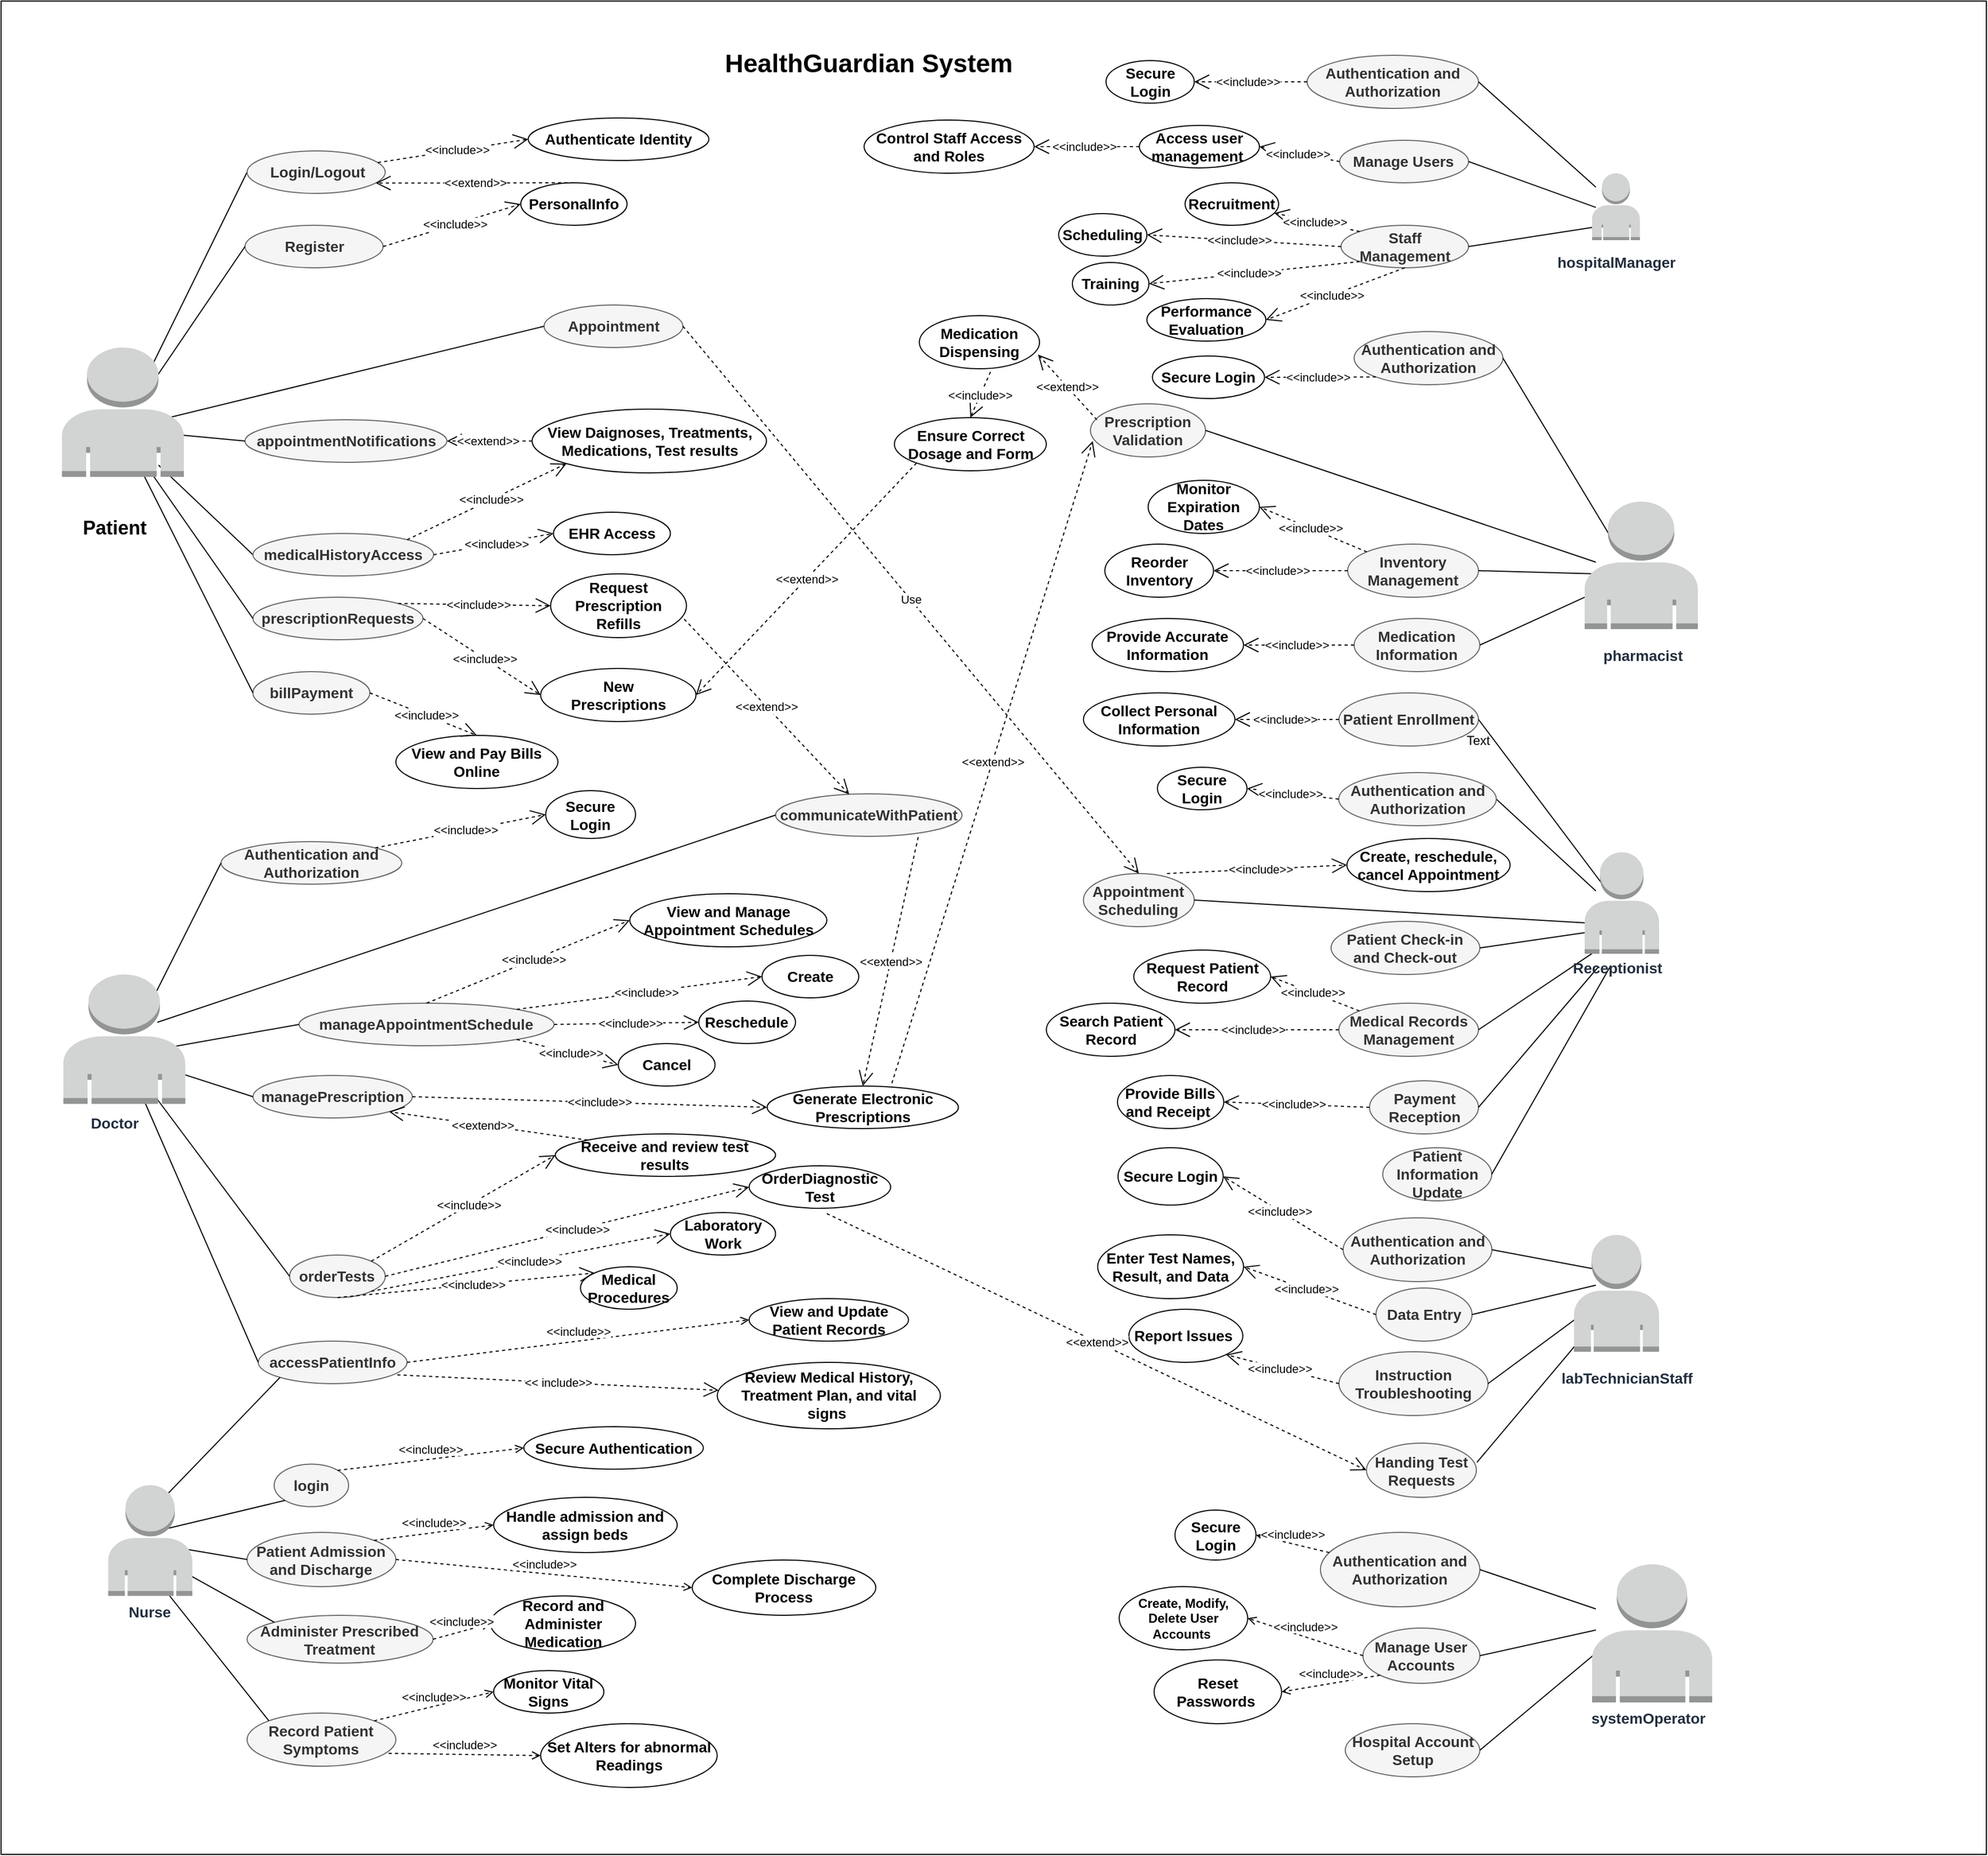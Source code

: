 <mxfile version="22.1.2" type="device">
  <diagram name="Page-1" id="vAVyqLxXiwGlbGIWcCyM">
    <mxGraphModel dx="5990" dy="2400" grid="1" gridSize="10" guides="1" tooltips="1" connect="1" arrows="1" fold="1" page="1" pageScale="1" pageWidth="1100" pageHeight="850" math="0" shadow="0">
      <root>
        <mxCell id="0" />
        <mxCell id="1" parent="0" />
        <mxCell id="uIJiNOB9h-LDYVcmh4xH-13" value="" style="rounded=0;whiteSpace=wrap;html=1;fontSize=15;fontStyle=1;" parent="1" vertex="1">
          <mxGeometry x="1360" y="1719" width="1868" height="1744" as="geometry" />
        </mxCell>
        <mxCell id="uIJiNOB9h-LDYVcmh4xH-14" value="&lt;b&gt;&lt;font style=&quot;font-size: 24px;&quot;&gt;HealthGuardian System&lt;/font&gt;&lt;/b&gt;" style="text;html=1;align=center;verticalAlign=middle;resizable=0;points=[];autosize=1;strokeColor=none;fillColor=none;" parent="1" vertex="1">
          <mxGeometry x="2031.46" y="1758" width="290" height="40" as="geometry" />
        </mxCell>
        <mxCell id="uIJiNOB9h-LDYVcmh4xH-15" value="" style="endArrow=none;html=1;rounded=0;entryX=0;entryY=0.5;entryDx=0;entryDy=0;" parent="1" target="uIJiNOB9h-LDYVcmh4xH-22" edge="1">
          <mxGeometry width="50" height="50" relative="1" as="geometry">
            <mxPoint x="1491.792" y="2083" as="sourcePoint" />
            <mxPoint x="1787" y="2350" as="targetPoint" />
          </mxGeometry>
        </mxCell>
        <mxCell id="uIJiNOB9h-LDYVcmh4xH-22" value="&lt;font style=&quot;font-size: 14px;&quot;&gt;&lt;b&gt;&amp;nbsp;Login/Logout&lt;/b&gt;&lt;/font&gt;" style="ellipse;whiteSpace=wrap;html=1;fillColor=#f5f5f5;strokeColor=#666666;fontColor=#333333;" parent="1" vertex="1">
          <mxGeometry x="1591.48" y="1860" width="130" height="40" as="geometry" />
        </mxCell>
        <mxCell id="uIJiNOB9h-LDYVcmh4xH-23" value="&lt;font style=&quot;font-size: 14px;&quot;&gt;&lt;b&gt;Register&lt;/b&gt;&lt;/font&gt;" style="ellipse;whiteSpace=wrap;html=1;fillColor=#f5f5f5;strokeColor=#666666;fontColor=#333333;" parent="1" vertex="1">
          <mxGeometry x="1589.5" y="1930" width="130" height="40" as="geometry" />
        </mxCell>
        <mxCell id="uIJiNOB9h-LDYVcmh4xH-24" value="&lt;font style=&quot;font-size: 14px;&quot;&gt;&lt;b&gt;Appointment&lt;/b&gt;&lt;/font&gt;" style="ellipse;whiteSpace=wrap;html=1;fillColor=#f5f5f5;fontColor=#333333;strokeColor=#666666;" parent="1" vertex="1">
          <mxGeometry x="1870.9" y="2005" width="130.64" height="40" as="geometry" />
        </mxCell>
        <mxCell id="uIJiNOB9h-LDYVcmh4xH-25" value="" style="endArrow=none;html=1;rounded=0;entryX=0;entryY=0.5;entryDx=0;entryDy=0;" parent="1" target="uIJiNOB9h-LDYVcmh4xH-23" edge="1">
          <mxGeometry width="50" height="50" relative="1" as="geometry">
            <mxPoint x="1499.137" y="2083" as="sourcePoint" />
            <mxPoint x="1755" y="2240" as="targetPoint" />
          </mxGeometry>
        </mxCell>
        <mxCell id="uIJiNOB9h-LDYVcmh4xH-26" value="" style="endArrow=none;html=1;rounded=0;entryX=0;entryY=0.5;entryDx=0;entryDy=0;" parent="1" target="uIJiNOB9h-LDYVcmh4xH-24" edge="1">
          <mxGeometry width="50" height="50" relative="1" as="geometry">
            <mxPoint x="1508.095" y="2113.365" as="sourcePoint" />
            <mxPoint x="1755" y="2300" as="targetPoint" />
          </mxGeometry>
        </mxCell>
        <mxCell id="uIJiNOB9h-LDYVcmh4xH-27" value="" style="endArrow=none;html=1;rounded=0;entryX=0;entryY=0.5;entryDx=0;entryDy=0;" parent="1" target="uIJiNOB9h-LDYVcmh4xH-28" edge="1">
          <mxGeometry width="50" height="50" relative="1" as="geometry">
            <mxPoint x="1508.095" y="2155.641" as="sourcePoint" />
            <mxPoint x="1756" y="2360" as="targetPoint" />
          </mxGeometry>
        </mxCell>
        <mxCell id="uIJiNOB9h-LDYVcmh4xH-28" value="&lt;font style=&quot;font-size: 14px;&quot;&gt;&lt;b&gt;medicalHistoryAccess&lt;/b&gt;&lt;/font&gt;" style="ellipse;whiteSpace=wrap;html=1;fillColor=#f5f5f5;strokeColor=#666666;fontColor=#333333;" parent="1" vertex="1">
          <mxGeometry x="1597" y="2220" width="170" height="40" as="geometry" />
        </mxCell>
        <mxCell id="uIJiNOB9h-LDYVcmh4xH-29" value="&lt;b&gt;&lt;font style=&quot;font-size: 14px;&quot;&gt;prescriptionRequests&lt;/font&gt;&lt;/b&gt;" style="ellipse;whiteSpace=wrap;html=1;fillColor=#f5f5f5;strokeColor=#666666;fontColor=#333333;" parent="1" vertex="1">
          <mxGeometry x="1597" y="2280" width="160" height="40" as="geometry" />
        </mxCell>
        <mxCell id="uIJiNOB9h-LDYVcmh4xH-30" value="&lt;b&gt;&lt;font style=&quot;font-size: 14px;&quot;&gt;billPayment&lt;/font&gt;&lt;/b&gt;" style="ellipse;whiteSpace=wrap;html=1;fillColor=#f5f5f5;strokeColor=#666666;fontColor=#333333;" parent="1" vertex="1">
          <mxGeometry x="1597" y="2350" width="110" height="40" as="geometry" />
        </mxCell>
        <mxCell id="uIJiNOB9h-LDYVcmh4xH-31" value="" style="endArrow=none;html=1;rounded=0;entryX=0;entryY=0.5;entryDx=0;entryDy=0;" parent="1" target="uIJiNOB9h-LDYVcmh4xH-29" edge="1">
          <mxGeometry width="50" height="50" relative="1" as="geometry">
            <mxPoint x="1499.887" y="2161" as="sourcePoint" />
            <mxPoint x="1667" y="2360" as="targetPoint" />
          </mxGeometry>
        </mxCell>
        <mxCell id="uIJiNOB9h-LDYVcmh4xH-32" value="&lt;b&gt;&lt;font style=&quot;font-size: 14px;&quot;&gt;appointmentNotifications&lt;/font&gt;&lt;/b&gt;" style="ellipse;whiteSpace=wrap;html=1;fillColor=#f5f5f5;strokeColor=#666666;fontColor=#333333;" parent="1" vertex="1">
          <mxGeometry x="1589.5" y="2113" width="190" height="40" as="geometry" />
        </mxCell>
        <mxCell id="uIJiNOB9h-LDYVcmh4xH-33" value="" style="endArrow=none;html=1;rounded=0;entryX=0;entryY=0.5;entryDx=0;entryDy=0;" parent="1" target="uIJiNOB9h-LDYVcmh4xH-30" edge="1">
          <mxGeometry width="50" height="50" relative="1" as="geometry">
            <mxPoint x="1492.197" y="2161" as="sourcePoint" />
            <mxPoint x="1667" y="2410" as="targetPoint" />
          </mxGeometry>
        </mxCell>
        <mxCell id="uIJiNOB9h-LDYVcmh4xH-34" value="" style="endArrow=none;html=1;rounded=0;entryX=0;entryY=0.5;entryDx=0;entryDy=0;" parent="1" target="uIJiNOB9h-LDYVcmh4xH-32" edge="1">
          <mxGeometry width="50" height="50" relative="1" as="geometry">
            <mxPoint x="1508.095" y="2125.337" as="sourcePoint" />
            <mxPoint x="1677" y="2420" as="targetPoint" />
          </mxGeometry>
        </mxCell>
        <mxCell id="uIJiNOB9h-LDYVcmh4xH-35" value="&lt;font style=&quot;font-size: 14px;&quot;&gt;&lt;b&gt;Authentication and Authorization&lt;/b&gt;&lt;/font&gt;" style="ellipse;whiteSpace=wrap;html=1;fillColor=#f5f5f5;strokeColor=#666666;fontColor=#333333;" parent="1" vertex="1">
          <mxGeometry x="1567" y="2510" width="170" height="40" as="geometry" />
        </mxCell>
        <mxCell id="uIJiNOB9h-LDYVcmh4xH-36" value="" style="endArrow=none;html=1;rounded=0;entryX=0;entryY=0.5;entryDx=0;entryDy=0;" parent="1" target="uIJiNOB9h-LDYVcmh4xH-35" edge="1">
          <mxGeometry width="50" height="50" relative="1" as="geometry">
            <mxPoint x="1495.608" y="2672" as="sourcePoint" />
            <mxPoint x="1677" y="2530" as="targetPoint" />
          </mxGeometry>
        </mxCell>
        <mxCell id="uIJiNOB9h-LDYVcmh4xH-37" value="&lt;b style=&quot;border-color: var(--border-color); font-size: 14px;&quot;&gt;communicateWithPatient&lt;/b&gt;" style="ellipse;whiteSpace=wrap;html=1;fillColor=#f5f5f5;strokeColor=#666666;fontColor=#333333;" parent="1" vertex="1">
          <mxGeometry x="2088.73" y="2465" width="175.46" height="40" as="geometry" />
        </mxCell>
        <mxCell id="uIJiNOB9h-LDYVcmh4xH-38" value="" style="endArrow=none;html=1;rounded=0;entryX=0;entryY=0.5;entryDx=0;entryDy=0;" parent="1" target="uIJiNOB9h-LDYVcmh4xH-37" edge="1">
          <mxGeometry width="50" height="50" relative="1" as="geometry">
            <mxPoint x="1507" y="2680" as="sourcePoint" />
            <mxPoint x="1667" y="2580" as="targetPoint" />
          </mxGeometry>
        </mxCell>
        <mxCell id="uIJiNOB9h-LDYVcmh4xH-39" value="&lt;b&gt;&lt;font style=&quot;font-size: 14px;&quot;&gt;manageAppointmentSchedule&lt;/font&gt;&lt;/b&gt;" style="ellipse;whiteSpace=wrap;html=1;fillColor=#f5f5f5;strokeColor=#666666;fontColor=#333333;" parent="1" vertex="1">
          <mxGeometry x="1640.36" y="2662" width="240" height="40" as="geometry" />
        </mxCell>
        <mxCell id="uIJiNOB9h-LDYVcmh4xH-40" value="&lt;font style=&quot;font-size: 14px;&quot;&gt;&lt;b&gt;managePrescription&lt;/b&gt;&lt;/font&gt;" style="ellipse;whiteSpace=wrap;html=1;fillColor=#f5f5f5;strokeColor=#666666;fontColor=#333333;" parent="1" vertex="1">
          <mxGeometry x="1597" y="2730" width="150" height="40" as="geometry" />
        </mxCell>
        <mxCell id="uIJiNOB9h-LDYVcmh4xH-41" value="&lt;font style=&quot;font-size: 14px;&quot;&gt;&lt;b&gt;orderTests&lt;/b&gt;&lt;/font&gt;" style="ellipse;whiteSpace=wrap;html=1;fillColor=#f5f5f5;strokeColor=#666666;fontColor=#333333;" parent="1" vertex="1">
          <mxGeometry x="1631.48" y="2899" width="90" height="40" as="geometry" />
        </mxCell>
        <mxCell id="uIJiNOB9h-LDYVcmh4xH-42" value="" style="endArrow=none;html=1;rounded=0;entryX=0;entryY=0.5;entryDx=0;entryDy=0;" parent="1" target="uIJiNOB9h-LDYVcmh4xH-39" edge="1">
          <mxGeometry width="50" height="50" relative="1" as="geometry">
            <mxPoint x="1511.455" y="2704.744" as="sourcePoint" />
            <mxPoint x="1667" y="2640" as="targetPoint" />
          </mxGeometry>
        </mxCell>
        <mxCell id="uIJiNOB9h-LDYVcmh4xH-43" value="" style="endArrow=none;html=1;rounded=0;entryX=0;entryY=0.5;entryDx=0;entryDy=0;" parent="1" target="uIJiNOB9h-LDYVcmh4xH-40" edge="1">
          <mxGeometry width="50" height="50" relative="1" as="geometry">
            <mxPoint x="1511.455" y="2722.427" as="sourcePoint" />
            <mxPoint x="1667" y="2700" as="targetPoint" />
          </mxGeometry>
        </mxCell>
        <mxCell id="uIJiNOB9h-LDYVcmh4xH-44" value="" style="endArrow=none;html=1;rounded=0;entryX=0;entryY=0.5;entryDx=0;entryDy=0;" parent="1" target="uIJiNOB9h-LDYVcmh4xH-41" edge="1">
          <mxGeometry width="50" height="50" relative="1" as="geometry">
            <mxPoint x="1505.153" y="2750" as="sourcePoint" />
            <mxPoint x="1677" y="2710" as="targetPoint" />
          </mxGeometry>
        </mxCell>
        <mxCell id="uIJiNOB9h-LDYVcmh4xH-45" value="&lt;b&gt;&lt;font style=&quot;font-size: 14px;&quot;&gt;accessPatientInfo&lt;/font&gt;&lt;/b&gt;" style="ellipse;whiteSpace=wrap;html=1;fillColor=#f5f5f5;fontColor=#333333;strokeColor=#666666;" parent="1" vertex="1">
          <mxGeometry x="1602" y="2980" width="140" height="40" as="geometry" />
        </mxCell>
        <mxCell id="uIJiNOB9h-LDYVcmh4xH-46" value="" style="endArrow=none;html=1;rounded=0;entryX=0;entryY=0.5;entryDx=0;entryDy=0;" parent="1" target="uIJiNOB9h-LDYVcmh4xH-45" edge="1">
          <mxGeometry width="50" height="50" relative="1" as="geometry">
            <mxPoint x="1493.003" y="2750" as="sourcePoint" />
            <mxPoint x="1667" y="2810" as="targetPoint" />
          </mxGeometry>
        </mxCell>
        <mxCell id="uIJiNOB9h-LDYVcmh4xH-47" value="" style="endArrow=none;html=1;rounded=0;entryX=0;entryY=1;entryDx=0;entryDy=0;" parent="1" target="uIJiNOB9h-LDYVcmh4xH-45" edge="1">
          <mxGeometry width="50" height="50" relative="1" as="geometry">
            <mxPoint x="1511.455" y="3129.249" as="sourcePoint" />
            <mxPoint x="1527" y="2900" as="targetPoint" />
          </mxGeometry>
        </mxCell>
        <mxCell id="uIJiNOB9h-LDYVcmh4xH-48" value="&lt;b style=&quot;border-color: var(--border-color); font-size: 14px;&quot;&gt;Authenticate Identity&lt;/b&gt;" style="ellipse;whiteSpace=wrap;html=1;" parent="1" vertex="1">
          <mxGeometry x="1856" y="1829" width="170" height="40" as="geometry" />
        </mxCell>
        <mxCell id="uIJiNOB9h-LDYVcmh4xH-49" value="&amp;lt;&amp;lt;include&amp;gt;&amp;gt;" style="endArrow=open;endSize=12;dashed=1;html=1;rounded=0;entryX=0;entryY=0.5;entryDx=0;entryDy=0;" parent="1" source="uIJiNOB9h-LDYVcmh4xH-22" target="uIJiNOB9h-LDYVcmh4xH-48" edge="1">
          <mxGeometry x="0.047" width="160" relative="1" as="geometry">
            <mxPoint x="2001.22" y="2200" as="sourcePoint" />
            <mxPoint x="2161.22" y="2200" as="targetPoint" />
            <mxPoint as="offset" />
          </mxGeometry>
        </mxCell>
        <mxCell id="uIJiNOB9h-LDYVcmh4xH-50" value="&amp;lt;&amp;lt;include&amp;gt;&amp;gt;" style="endArrow=open;endSize=12;dashed=1;html=1;rounded=0;exitX=1;exitY=0.5;exitDx=0;exitDy=0;entryX=0;entryY=0.5;entryDx=0;entryDy=0;" parent="1" source="uIJiNOB9h-LDYVcmh4xH-23" target="uIJiNOB9h-LDYVcmh4xH-51" edge="1">
          <mxGeometry x="0.047" width="160" relative="1" as="geometry">
            <mxPoint x="2001.22" y="2200" as="sourcePoint" />
            <mxPoint x="2077" y="2170" as="targetPoint" />
            <mxPoint as="offset" />
          </mxGeometry>
        </mxCell>
        <mxCell id="uIJiNOB9h-LDYVcmh4xH-51" value="&lt;b style=&quot;border-color: var(--border-color); font-size: 14px;&quot;&gt;PersonalInfo&lt;/b&gt;" style="ellipse;whiteSpace=wrap;html=1;" parent="1" vertex="1">
          <mxGeometry x="1849" y="1890" width="100" height="40" as="geometry" />
        </mxCell>
        <mxCell id="uIJiNOB9h-LDYVcmh4xH-52" value="&lt;span style=&quot;font-size: 14px;&quot;&gt;&lt;b&gt;View Daignoses, Treatments, Medications, Test results&lt;/b&gt;&lt;/span&gt;" style="ellipse;whiteSpace=wrap;html=1;" parent="1" vertex="1">
          <mxGeometry x="1859.65" y="2103" width="220.51" height="60" as="geometry" />
        </mxCell>
        <mxCell id="uIJiNOB9h-LDYVcmh4xH-53" value="&amp;lt;&amp;lt;include&amp;gt;&amp;gt;" style="endArrow=open;endSize=12;dashed=1;html=1;rounded=0;exitX=1;exitY=0;exitDx=0;exitDy=0;entryX=0;entryY=1;entryDx=0;entryDy=0;" parent="1" source="uIJiNOB9h-LDYVcmh4xH-28" target="uIJiNOB9h-LDYVcmh4xH-52" edge="1">
          <mxGeometry x="0.054" width="160" relative="1" as="geometry">
            <mxPoint x="1788" y="2210" as="sourcePoint" />
            <mxPoint x="1906" y="2272" as="targetPoint" />
            <mxPoint as="offset" />
          </mxGeometry>
        </mxCell>
        <mxCell id="uIJiNOB9h-LDYVcmh4xH-54" value="&amp;lt;&amp;lt;extend&amp;gt;&amp;gt;" style="endArrow=open;endSize=12;dashed=1;html=1;rounded=0;exitX=0;exitY=0.5;exitDx=0;exitDy=0;entryX=1;entryY=0.5;entryDx=0;entryDy=0;" parent="1" source="uIJiNOB9h-LDYVcmh4xH-52" target="uIJiNOB9h-LDYVcmh4xH-32" edge="1">
          <mxGeometry x="0.054" width="160" relative="1" as="geometry">
            <mxPoint x="1952" y="2292" as="sourcePoint" />
            <mxPoint x="1757" y="2190" as="targetPoint" />
            <mxPoint as="offset" />
          </mxGeometry>
        </mxCell>
        <mxCell id="uIJiNOB9h-LDYVcmh4xH-55" value="&lt;font style=&quot;font-size: 14px;&quot;&gt;&lt;b&gt;EHR Access&lt;/b&gt;&lt;/font&gt;" style="ellipse;whiteSpace=wrap;html=1;" parent="1" vertex="1">
          <mxGeometry x="1879.76" y="2200" width="110" height="40" as="geometry" />
        </mxCell>
        <mxCell id="uIJiNOB9h-LDYVcmh4xH-56" value="&amp;lt;&amp;lt;include&amp;gt;&amp;gt;" style="endArrow=open;endSize=12;dashed=1;html=1;rounded=0;exitX=1;exitY=0.5;exitDx=0;exitDy=0;entryX=0;entryY=0.5;entryDx=0;entryDy=0;" parent="1" source="uIJiNOB9h-LDYVcmh4xH-28" target="uIJiNOB9h-LDYVcmh4xH-55" edge="1">
          <mxGeometry x="0.049" width="160" relative="1" as="geometry">
            <mxPoint x="1827" y="2410" as="sourcePoint" />
            <mxPoint x="1906" y="2360" as="targetPoint" />
            <mxPoint as="offset" />
          </mxGeometry>
        </mxCell>
        <mxCell id="uIJiNOB9h-LDYVcmh4xH-57" value="&lt;font style=&quot;font-size: 14px;&quot;&gt;&lt;b&gt;Request Prescription Refills&lt;/b&gt;&lt;/font&gt;" style="ellipse;whiteSpace=wrap;html=1;" parent="1" vertex="1">
          <mxGeometry x="1877.06" y="2258" width="127.87" height="60" as="geometry" />
        </mxCell>
        <mxCell id="uIJiNOB9h-LDYVcmh4xH-58" value="&amp;lt;&amp;lt;include&amp;gt;&amp;gt;" style="endArrow=open;endSize=12;dashed=1;html=1;rounded=0;entryX=0;entryY=0.5;entryDx=0;entryDy=0;exitX=1;exitY=0;exitDx=0;exitDy=0;" parent="1" source="uIJiNOB9h-LDYVcmh4xH-29" target="uIJiNOB9h-LDYVcmh4xH-57" edge="1">
          <mxGeometry x="0.054" width="160" relative="1" as="geometry">
            <mxPoint x="1827" y="2410" as="sourcePoint" />
            <mxPoint x="1906" y="2430" as="targetPoint" />
            <mxPoint as="offset" />
          </mxGeometry>
        </mxCell>
        <mxCell id="uIJiNOB9h-LDYVcmh4xH-59" value="&lt;b&gt;&lt;font style=&quot;font-size: 14px;&quot;&gt;View and Pay Bills Online&lt;/font&gt;&lt;/b&gt;" style="ellipse;whiteSpace=wrap;html=1;" parent="1" vertex="1">
          <mxGeometry x="1731.48" y="2410" width="152.5" height="50" as="geometry" />
        </mxCell>
        <mxCell id="uIJiNOB9h-LDYVcmh4xH-60" value="&amp;lt;&amp;lt;include&amp;gt;&amp;gt;" style="endArrow=open;endSize=12;dashed=1;html=1;rounded=0;exitX=1;exitY=0.5;exitDx=0;exitDy=0;entryX=0.5;entryY=0;entryDx=0;entryDy=0;" parent="1" source="uIJiNOB9h-LDYVcmh4xH-30" target="uIJiNOB9h-LDYVcmh4xH-59" edge="1">
          <mxGeometry x="0.054" width="160" relative="1" as="geometry">
            <mxPoint x="1817" y="2470" as="sourcePoint" />
            <mxPoint x="1901" y="2490" as="targetPoint" />
            <mxPoint as="offset" />
          </mxGeometry>
        </mxCell>
        <mxCell id="uIJiNOB9h-LDYVcmh4xH-61" value="&lt;b&gt;&lt;font style=&quot;font-size: 14px;&quot;&gt;Secure Login&lt;/font&gt;&lt;/b&gt;" style="ellipse;whiteSpace=wrap;html=1;direction=south;" parent="1" vertex="1">
          <mxGeometry x="1872.44" y="2462" width="84.56" height="45" as="geometry" />
        </mxCell>
        <mxCell id="uIJiNOB9h-LDYVcmh4xH-62" value="&amp;lt;&amp;lt;include&amp;gt;&amp;gt;" style="endArrow=open;endSize=12;dashed=1;html=1;rounded=0;exitX=1;exitY=0;exitDx=0;exitDy=0;entryX=0.5;entryY=1;entryDx=0;entryDy=0;" parent="1" source="uIJiNOB9h-LDYVcmh4xH-35" target="uIJiNOB9h-LDYVcmh4xH-61" edge="1">
          <mxGeometry x="0.054" width="160" relative="1" as="geometry">
            <mxPoint x="1701" y="2429" as="sourcePoint" />
            <mxPoint x="1760" y="2499" as="targetPoint" />
            <mxPoint as="offset" />
          </mxGeometry>
        </mxCell>
        <mxCell id="uIJiNOB9h-LDYVcmh4xH-63" value="&lt;b&gt;&lt;font style=&quot;font-size: 14px;&quot;&gt;View and Manage &lt;br&gt;Appointment Schedules&lt;/font&gt;&lt;/b&gt;" style="ellipse;whiteSpace=wrap;html=1;" parent="1" vertex="1">
          <mxGeometry x="1951.54" y="2559" width="185.46" height="50" as="geometry" />
        </mxCell>
        <mxCell id="uIJiNOB9h-LDYVcmh4xH-64" value="&amp;lt;&amp;lt;include&amp;gt;&amp;gt;" style="endArrow=open;endSize=12;dashed=1;html=1;rounded=0;exitX=0.5;exitY=0;exitDx=0;exitDy=0;entryX=0;entryY=0.5;entryDx=0;entryDy=0;" parent="1" source="uIJiNOB9h-LDYVcmh4xH-39" target="uIJiNOB9h-LDYVcmh4xH-63" edge="1">
          <mxGeometry x="0.054" width="160" relative="1" as="geometry">
            <mxPoint x="1840" y="2600" as="sourcePoint" />
            <mxPoint x="1814" y="2595" as="targetPoint" />
            <mxPoint as="offset" />
          </mxGeometry>
        </mxCell>
        <mxCell id="uIJiNOB9h-LDYVcmh4xH-65" value="&lt;b style=&quot;border-color: var(--border-color); font-size: 14px;&quot;&gt;Create&lt;/b&gt;" style="ellipse;whiteSpace=wrap;html=1;" parent="1" vertex="1">
          <mxGeometry x="2075.97" y="2617" width="91.03" height="40" as="geometry" />
        </mxCell>
        <mxCell id="uIJiNOB9h-LDYVcmh4xH-66" value="&amp;lt;&amp;lt;include&amp;gt;&amp;gt;" style="endArrow=open;endSize=12;dashed=1;html=1;rounded=0;exitX=1;exitY=0;exitDx=0;exitDy=0;entryX=0;entryY=0.5;entryDx=0;entryDy=0;" parent="1" source="uIJiNOB9h-LDYVcmh4xH-39" target="uIJiNOB9h-LDYVcmh4xH-65" edge="1">
          <mxGeometry x="0.054" width="160" relative="1" as="geometry">
            <mxPoint x="1819" y="2670" as="sourcePoint" />
            <mxPoint x="1940" y="2665" as="targetPoint" />
            <mxPoint as="offset" />
          </mxGeometry>
        </mxCell>
        <mxCell id="uIJiNOB9h-LDYVcmh4xH-67" value="&lt;font style=&quot;font-size: 14px;&quot;&gt;&lt;b&gt;Reschedule&lt;/b&gt;&lt;/font&gt;" style="ellipse;whiteSpace=wrap;html=1;" parent="1" vertex="1">
          <mxGeometry x="2016.48" y="2660" width="91.03" height="40" as="geometry" />
        </mxCell>
        <mxCell id="uIJiNOB9h-LDYVcmh4xH-68" value="&amp;lt;&amp;lt;include&amp;gt;&amp;gt;" style="endArrow=open;endSize=12;dashed=1;html=1;rounded=0;exitX=1;exitY=0.5;exitDx=0;exitDy=0;entryX=0;entryY=0.5;entryDx=0;entryDy=0;" parent="1" source="uIJiNOB9h-LDYVcmh4xH-39" target="uIJiNOB9h-LDYVcmh4xH-67" edge="1">
          <mxGeometry x="0.054" width="160" relative="1" as="geometry">
            <mxPoint x="1819" y="2670" as="sourcePoint" />
            <mxPoint x="2007" y="2719" as="targetPoint" />
            <mxPoint as="offset" />
          </mxGeometry>
        </mxCell>
        <mxCell id="uIJiNOB9h-LDYVcmh4xH-69" value="&lt;b style=&quot;border-color: var(--border-color); font-size: 14px;&quot;&gt;Cancel&lt;/b&gt;" style="ellipse;whiteSpace=wrap;html=1;" parent="1" vertex="1">
          <mxGeometry x="1940.75" y="2700" width="91.03" height="40" as="geometry" />
        </mxCell>
        <mxCell id="uIJiNOB9h-LDYVcmh4xH-70" value="&amp;lt;&amp;lt;include&amp;gt;&amp;gt;" style="endArrow=open;endSize=12;dashed=1;html=1;rounded=0;exitX=1;exitY=1;exitDx=0;exitDy=0;entryX=0;entryY=0.5;entryDx=0;entryDy=0;" parent="1" source="uIJiNOB9h-LDYVcmh4xH-39" target="uIJiNOB9h-LDYVcmh4xH-69" edge="1">
          <mxGeometry x="0.054" width="160" relative="1" as="geometry">
            <mxPoint x="1819" y="2670" as="sourcePoint" />
            <mxPoint x="1941" y="2760" as="targetPoint" />
            <mxPoint as="offset" />
          </mxGeometry>
        </mxCell>
        <mxCell id="uIJiNOB9h-LDYVcmh4xH-71" value="&lt;b&gt;&lt;font style=&quot;font-size: 14px;&quot;&gt;Generate Electronic Prescriptions&lt;/font&gt;&lt;/b&gt;" style="ellipse;whiteSpace=wrap;html=1;" parent="1" vertex="1">
          <mxGeometry x="2080.79" y="2740" width="180" height="40" as="geometry" />
        </mxCell>
        <mxCell id="uIJiNOB9h-LDYVcmh4xH-72" value="&amp;lt;&amp;lt;include&amp;gt;&amp;gt;" style="endArrow=open;endSize=12;dashed=1;html=1;rounded=0;exitX=1;exitY=0.5;exitDx=0;exitDy=0;entryX=0;entryY=0.5;entryDx=0;entryDy=0;" parent="1" source="uIJiNOB9h-LDYVcmh4xH-40" target="uIJiNOB9h-LDYVcmh4xH-71" edge="1">
          <mxGeometry x="0.054" width="160" relative="1" as="geometry">
            <mxPoint x="1819" y="2670" as="sourcePoint" />
            <mxPoint x="2041" y="2720" as="targetPoint" />
            <mxPoint as="offset" />
          </mxGeometry>
        </mxCell>
        <mxCell id="uIJiNOB9h-LDYVcmh4xH-73" value="&lt;b style=&quot;border-color: var(--border-color); font-size: 14px;&quot;&gt;OrderDiagnostic Test&lt;/b&gt;" style="ellipse;whiteSpace=wrap;html=1;" parent="1" vertex="1">
          <mxGeometry x="2063.84" y="2815" width="133.16" height="40" as="geometry" />
        </mxCell>
        <mxCell id="uIJiNOB9h-LDYVcmh4xH-74" value="&amp;lt;&amp;lt;include&amp;gt;&amp;gt;" style="endArrow=open;endSize=12;dashed=1;html=1;rounded=0;exitX=1;exitY=0.5;exitDx=0;exitDy=0;entryX=0;entryY=0.5;entryDx=0;entryDy=0;" parent="1" source="uIJiNOB9h-LDYVcmh4xH-41" target="uIJiNOB9h-LDYVcmh4xH-73" edge="1">
          <mxGeometry x="0.054" width="160" relative="1" as="geometry">
            <mxPoint x="1757" y="2732" as="sourcePoint" />
            <mxPoint x="1945" y="2759" as="targetPoint" />
            <mxPoint as="offset" />
          </mxGeometry>
        </mxCell>
        <mxCell id="uIJiNOB9h-LDYVcmh4xH-75" value="&lt;b style=&quot;border-color: var(--border-color); font-size: 14px;&quot;&gt;Laboratory Work&lt;/b&gt;" style="ellipse;whiteSpace=wrap;html=1;" parent="1" vertex="1">
          <mxGeometry x="1989.76" y="2859" width="98.97" height="40" as="geometry" />
        </mxCell>
        <mxCell id="uIJiNOB9h-LDYVcmh4xH-76" value="&amp;lt;&amp;lt;include&amp;gt;&amp;gt;" style="endArrow=open;endSize=12;dashed=1;html=1;rounded=0;exitX=1;exitY=1;exitDx=0;exitDy=0;entryX=0;entryY=0.5;entryDx=0;entryDy=0;" parent="1" source="uIJiNOB9h-LDYVcmh4xH-41" target="uIJiNOB9h-LDYVcmh4xH-75" edge="1">
          <mxGeometry x="0.054" width="160" relative="1" as="geometry">
            <mxPoint x="1719" y="2790" as="sourcePoint" />
            <mxPoint x="1827" y="2780" as="targetPoint" />
            <mxPoint as="offset" />
          </mxGeometry>
        </mxCell>
        <mxCell id="uIJiNOB9h-LDYVcmh4xH-77" value="&lt;b style=&quot;border-color: var(--border-color); font-size: 14px;&quot;&gt;Medical Procedures&lt;/b&gt;" style="ellipse;whiteSpace=wrap;html=1;" parent="1" vertex="1">
          <mxGeometry x="1905.18" y="2910" width="91.03" height="40" as="geometry" />
        </mxCell>
        <mxCell id="uIJiNOB9h-LDYVcmh4xH-78" value="&amp;lt;&amp;lt;include&amp;gt;&amp;gt;" style="endArrow=open;endSize=12;dashed=1;html=1;rounded=0;exitX=0.5;exitY=1;exitDx=0;exitDy=0;entryX=0;entryY=0;entryDx=0;entryDy=0;" parent="1" source="uIJiNOB9h-LDYVcmh4xH-41" target="uIJiNOB9h-LDYVcmh4xH-77" edge="1">
          <mxGeometry x="0.054" width="160" relative="1" as="geometry">
            <mxPoint x="1719" y="2790" as="sourcePoint" />
            <mxPoint x="1878" y="2820" as="targetPoint" />
            <mxPoint as="offset" />
          </mxGeometry>
        </mxCell>
        <mxCell id="uIJiNOB9h-LDYVcmh4xH-79" value="&lt;b style=&quot;border-color: var(--border-color); font-size: 14px;&quot;&gt;Receive and review test results&lt;/b&gt;" style="ellipse;whiteSpace=wrap;html=1;" parent="1" vertex="1">
          <mxGeometry x="1881.49" y="2785" width="207.24" height="40" as="geometry" />
        </mxCell>
        <mxCell id="uIJiNOB9h-LDYVcmh4xH-80" value="&amp;lt;&amp;lt;include&amp;gt;&amp;gt;" style="endArrow=open;endSize=12;dashed=1;html=1;rounded=0;exitX=1;exitY=0;exitDx=0;exitDy=0;entryX=0;entryY=0.5;entryDx=0;entryDy=0;" parent="1" source="uIJiNOB9h-LDYVcmh4xH-41" target="uIJiNOB9h-LDYVcmh4xH-79" edge="1">
          <mxGeometry x="0.054" width="160" relative="1" as="geometry">
            <mxPoint x="1719" y="2790" as="sourcePoint" />
            <mxPoint x="1837" y="2850" as="targetPoint" />
            <mxPoint as="offset" />
          </mxGeometry>
        </mxCell>
        <mxCell id="uIJiNOB9h-LDYVcmh4xH-81" value="&amp;lt;&amp;lt;extend&amp;gt;&amp;gt;" style="endArrow=open;endSize=12;dashed=1;html=1;rounded=0;entryX=1;entryY=1;entryDx=0;entryDy=0;exitX=0;exitY=0;exitDx=0;exitDy=0;" parent="1" source="uIJiNOB9h-LDYVcmh4xH-79" target="uIJiNOB9h-LDYVcmh4xH-40" edge="1">
          <mxGeometry x="0.053" width="160" relative="1" as="geometry">
            <mxPoint x="1957" y="2770" as="sourcePoint" />
            <mxPoint x="1689" y="2760" as="targetPoint" />
            <mxPoint as="offset" />
          </mxGeometry>
        </mxCell>
        <mxCell id="uIJiNOB9h-LDYVcmh4xH-82" value="&lt;font style=&quot;font-size: 14px;&quot;&gt;&lt;b&gt;View and Update Patient Records&lt;/b&gt;&lt;/font&gt;" style="ellipse;whiteSpace=wrap;html=1;" parent="1" vertex="1">
          <mxGeometry x="2063.84" y="2940" width="150" height="40" as="geometry" />
        </mxCell>
        <mxCell id="uIJiNOB9h-LDYVcmh4xH-83" value="&lt;span style=&quot;background-color: rgb(255, 255, 255);&quot;&gt;&amp;lt;&amp;lt;include&amp;gt;&amp;gt;&lt;/span&gt;" style="html=1;verticalAlign=bottom;labelBackgroundColor=none;endArrow=open;endFill=0;dashed=1;rounded=0;exitX=1;exitY=0.5;exitDx=0;exitDy=0;entryX=0;entryY=0.5;entryDx=0;entryDy=0;" parent="1" source="uIJiNOB9h-LDYVcmh4xH-45" target="uIJiNOB9h-LDYVcmh4xH-82" edge="1">
          <mxGeometry width="160" relative="1" as="geometry">
            <mxPoint x="2005" y="3078" as="sourcePoint" />
            <mxPoint x="1726" y="2994" as="targetPoint" />
          </mxGeometry>
        </mxCell>
        <mxCell id="uIJiNOB9h-LDYVcmh4xH-84" value="&lt;b&gt;&lt;font style=&quot;font-size: 14px;&quot;&gt;login&lt;/font&gt;&lt;/b&gt;" style="ellipse;whiteSpace=wrap;html=1;fillColor=#f5f5f5;strokeColor=#666666;fontColor=#333333;" parent="1" vertex="1">
          <mxGeometry x="1617" y="3095.75" width="70" height="40" as="geometry" />
        </mxCell>
        <mxCell id="uIJiNOB9h-LDYVcmh4xH-85" value="&lt;b&gt;&lt;font style=&quot;font-size: 14px;&quot;&gt;Patient Admission and Discharge&lt;/font&gt;&lt;/b&gt;" style="ellipse;whiteSpace=wrap;html=1;fillColor=#f5f5f5;strokeColor=#666666;fontColor=#333333;" parent="1" vertex="1">
          <mxGeometry x="1591.48" y="3160" width="140" height="51" as="geometry" />
        </mxCell>
        <mxCell id="uIJiNOB9h-LDYVcmh4xH-86" value="&lt;b&gt;&lt;font style=&quot;font-size: 14px;&quot;&gt;Administer Prescribed Treatment&lt;/font&gt;&lt;/b&gt;" style="ellipse;whiteSpace=wrap;html=1;fillColor=#f5f5f5;strokeColor=#666666;fontColor=#333333;" parent="1" vertex="1">
          <mxGeometry x="1591.48" y="3238" width="175" height="45" as="geometry" />
        </mxCell>
        <mxCell id="uIJiNOB9h-LDYVcmh4xH-87" value="&lt;span style=&quot;font-size: 14px;&quot;&gt;&lt;b&gt;Record Patient Symptoms&lt;/b&gt;&lt;/span&gt;" style="ellipse;whiteSpace=wrap;html=1;fillColor=#f5f5f5;strokeColor=#666666;fontColor=#333333;" parent="1" vertex="1">
          <mxGeometry x="1591.48" y="3330" width="140" height="50" as="geometry" />
        </mxCell>
        <mxCell id="uIJiNOB9h-LDYVcmh4xH-88" value="&lt;b style=&quot;border-color: var(--border-color); font-size: 14px;&quot;&gt;Secure Authentication&lt;/b&gt;" style="ellipse;whiteSpace=wrap;html=1;" parent="1" vertex="1">
          <mxGeometry x="1851.85" y="3060.5" width="168.97" height="40" as="geometry" />
        </mxCell>
        <mxCell id="uIJiNOB9h-LDYVcmh4xH-89" value="&lt;span style=&quot;background-color: rgb(255, 255, 255);&quot;&gt;&amp;lt;&amp;lt;include&amp;gt;&amp;gt;&lt;/span&gt;" style="html=1;verticalAlign=bottom;labelBackgroundColor=none;endArrow=open;endFill=0;dashed=1;rounded=0;exitX=1;exitY=0;exitDx=0;exitDy=0;entryX=0;entryY=0.5;entryDx=0;entryDy=0;" parent="1" source="uIJiNOB9h-LDYVcmh4xH-84" target="uIJiNOB9h-LDYVcmh4xH-88" edge="1">
          <mxGeometry width="160" relative="1" as="geometry">
            <mxPoint x="1747" y="2950" as="sourcePoint" />
            <mxPoint x="1872" y="2970" as="targetPoint" />
          </mxGeometry>
        </mxCell>
        <mxCell id="uIJiNOB9h-LDYVcmh4xH-90" value="&lt;b style=&quot;border-color: var(--border-color); font-size: 14px;&quot;&gt;Review Medical History, Treatment Plan, and vital signs&amp;nbsp;&lt;/b&gt;" style="ellipse;whiteSpace=wrap;html=1;" parent="1" vertex="1">
          <mxGeometry x="2033.84" y="3000" width="210" height="62.5" as="geometry" />
        </mxCell>
        <mxCell id="uIJiNOB9h-LDYVcmh4xH-91" value="&lt;span style=&quot;font-size: 14px;&quot;&gt;&lt;b&gt;Handle admission and assign beds&lt;/b&gt;&lt;/span&gt;" style="ellipse;whiteSpace=wrap;html=1;" parent="1" vertex="1">
          <mxGeometry x="1823.44" y="3127" width="172.77" height="52" as="geometry" />
        </mxCell>
        <mxCell id="uIJiNOB9h-LDYVcmh4xH-92" value="&lt;span style=&quot;background-color: rgb(255, 255, 255);&quot;&gt;&amp;lt;&amp;lt;include&amp;gt;&amp;gt;&lt;/span&gt;" style="html=1;verticalAlign=bottom;labelBackgroundColor=none;endArrow=open;endFill=0;dashed=1;rounded=0;entryX=0;entryY=0.5;entryDx=0;entryDy=0;exitX=1;exitY=0;exitDx=0;exitDy=0;" parent="1" source="uIJiNOB9h-LDYVcmh4xH-85" target="uIJiNOB9h-LDYVcmh4xH-91" edge="1">
          <mxGeometry width="160" relative="1" as="geometry">
            <mxPoint x="1731" y="3134" as="sourcePoint" />
            <mxPoint x="1938" y="3162" as="targetPoint" />
          </mxGeometry>
        </mxCell>
        <mxCell id="uIJiNOB9h-LDYVcmh4xH-93" value="&lt;span style=&quot;font-size: 14px;&quot;&gt;&lt;b&gt;Complete Discharge Process&lt;/b&gt;&lt;/span&gt;" style="ellipse;whiteSpace=wrap;html=1;" parent="1" vertex="1">
          <mxGeometry x="2010.3" y="3186" width="172.77" height="52" as="geometry" />
        </mxCell>
        <mxCell id="uIJiNOB9h-LDYVcmh4xH-94" value="&lt;span style=&quot;background-color: rgb(255, 255, 255);&quot;&gt;&amp;lt;&amp;lt;include&amp;gt;&amp;gt;&lt;/span&gt;" style="html=1;verticalAlign=bottom;labelBackgroundColor=none;endArrow=open;endFill=0;dashed=1;rounded=0;exitX=1;exitY=0.5;exitDx=0;exitDy=0;entryX=0;entryY=0.5;entryDx=0;entryDy=0;" parent="1" source="uIJiNOB9h-LDYVcmh4xH-85" target="uIJiNOB9h-LDYVcmh4xH-93" edge="1">
          <mxGeometry width="160" relative="1" as="geometry">
            <mxPoint x="1757" y="3187" as="sourcePoint" />
            <mxPoint x="1928" y="3212" as="targetPoint" />
          </mxGeometry>
        </mxCell>
        <mxCell id="uIJiNOB9h-LDYVcmh4xH-95" value="&lt;span style=&quot;font-size: 14px;&quot;&gt;&lt;b&gt;Record and Administer Medication&lt;/b&gt;&lt;/span&gt;" style="ellipse;whiteSpace=wrap;html=1;" parent="1" vertex="1">
          <mxGeometry x="1820.53" y="3219.75" width="136.47" height="52" as="geometry" />
        </mxCell>
        <mxCell id="uIJiNOB9h-LDYVcmh4xH-96" value="&lt;span style=&quot;background-color: rgb(255, 255, 255);&quot;&gt;&amp;lt;&amp;lt;include&amp;gt;&amp;gt;&lt;/span&gt;" style="html=1;verticalAlign=bottom;labelBackgroundColor=none;endArrow=open;endFill=0;dashed=1;rounded=0;exitX=1;exitY=0.5;exitDx=0;exitDy=0;entryX=0;entryY=0.5;entryDx=0;entryDy=0;" parent="1" source="uIJiNOB9h-LDYVcmh4xH-86" target="uIJiNOB9h-LDYVcmh4xH-95" edge="1">
          <mxGeometry width="160" relative="1" as="geometry">
            <mxPoint x="1753" y="3197" as="sourcePoint" />
            <mxPoint x="1980" y="3228" as="targetPoint" />
          </mxGeometry>
        </mxCell>
        <mxCell id="uIJiNOB9h-LDYVcmh4xH-97" value="&lt;span style=&quot;font-size: 14px;&quot;&gt;&lt;b&gt;Monitor Vital Signs&lt;/b&gt;&lt;/span&gt;" style="ellipse;whiteSpace=wrap;html=1;" parent="1" vertex="1">
          <mxGeometry x="1823.44" y="3290" width="103.75" height="40" as="geometry" />
        </mxCell>
        <mxCell id="uIJiNOB9h-LDYVcmh4xH-98" value="&lt;span style=&quot;background-color: rgb(255, 255, 255);&quot;&gt;&amp;lt;&amp;lt;include&amp;gt;&amp;gt;&lt;/span&gt;" style="html=1;verticalAlign=bottom;labelBackgroundColor=none;endArrow=open;endFill=0;dashed=1;rounded=0;exitX=1;exitY=0;exitDx=0;exitDy=0;entryX=0;entryY=0.5;entryDx=0;entryDy=0;" parent="1" source="uIJiNOB9h-LDYVcmh4xH-87" target="uIJiNOB9h-LDYVcmh4xH-97" edge="1">
          <mxGeometry width="160" relative="1" as="geometry">
            <mxPoint x="1764" y="3247" as="sourcePoint" />
            <mxPoint x="1849" y="3241" as="targetPoint" />
          </mxGeometry>
        </mxCell>
        <mxCell id="uIJiNOB9h-LDYVcmh4xH-99" value="&lt;span style=&quot;font-size: 14px;&quot;&gt;&lt;b&gt;Set Alters for abnormal Readings&lt;/b&gt;&lt;/span&gt;" style="ellipse;whiteSpace=wrap;html=1;" parent="1" vertex="1">
          <mxGeometry x="1867.66" y="3340" width="166.18" height="60" as="geometry" />
        </mxCell>
        <mxCell id="uIJiNOB9h-LDYVcmh4xH-100" value="&lt;span style=&quot;background-color: rgb(255, 255, 255);&quot;&gt;&amp;lt;&amp;lt;include&amp;gt;&amp;gt;&lt;/span&gt;" style="html=1;verticalAlign=bottom;labelBackgroundColor=none;endArrow=open;endFill=0;dashed=1;rounded=0;exitX=0.951;exitY=0.758;exitDx=0;exitDy=0;exitPerimeter=0;entryX=0;entryY=0.5;entryDx=0;entryDy=0;" parent="1" source="uIJiNOB9h-LDYVcmh4xH-87" target="uIJiNOB9h-LDYVcmh4xH-99" edge="1">
          <mxGeometry width="160" relative="1" as="geometry">
            <mxPoint x="1724" y="3312" as="sourcePoint" />
            <mxPoint x="1895" y="3330" as="targetPoint" />
          </mxGeometry>
        </mxCell>
        <mxCell id="uIJiNOB9h-LDYVcmh4xH-101" value="" style="endArrow=none;html=1;rounded=0;entryX=0;entryY=1;entryDx=0;entryDy=0;" parent="1" target="uIJiNOB9h-LDYVcmh4xH-84" edge="1">
          <mxGeometry width="50" height="50" relative="1" as="geometry">
            <mxPoint x="1511.455" y="3157.536" as="sourcePoint" />
            <mxPoint x="1607" y="2950" as="targetPoint" />
          </mxGeometry>
        </mxCell>
        <mxCell id="uIJiNOB9h-LDYVcmh4xH-102" value="" style="endArrow=none;html=1;rounded=0;entryX=0;entryY=0.5;entryDx=0;entryDy=0;" parent="1" target="uIJiNOB9h-LDYVcmh4xH-85" edge="1">
          <mxGeometry width="50" height="50" relative="1" as="geometry">
            <mxPoint x="1511.455" y="3171.987" as="sourcePoint" />
            <mxPoint x="1612" y="3120" as="targetPoint" />
          </mxGeometry>
        </mxCell>
        <mxCell id="uIJiNOB9h-LDYVcmh4xH-103" value="" style="endArrow=none;html=1;rounded=0;entryX=0;entryY=0;entryDx=0;entryDy=0;" parent="1" target="uIJiNOB9h-LDYVcmh4xH-86" edge="1">
          <mxGeometry width="50" height="50" relative="1" as="geometry">
            <mxPoint x="1511.455" y="3185.787" as="sourcePoint" />
            <mxPoint x="1617" y="3187" as="targetPoint" />
          </mxGeometry>
        </mxCell>
        <mxCell id="uIJiNOB9h-LDYVcmh4xH-104" value="" style="endArrow=none;html=1;rounded=0;entryX=0;entryY=0;entryDx=0;entryDy=0;" parent="1" target="uIJiNOB9h-LDYVcmh4xH-87" edge="1">
          <mxGeometry width="50" height="50" relative="1" as="geometry">
            <mxPoint x="1506.955" y="3205" as="sourcePoint" />
            <mxPoint x="1625" y="3246" as="targetPoint" />
          </mxGeometry>
        </mxCell>
        <mxCell id="uIJiNOB9h-LDYVcmh4xH-105" value="&lt;font style=&quot;font-size: 14px;&quot;&gt;&lt;b&gt;Authentication and Authorization&lt;/b&gt;&lt;/font&gt;" style="ellipse;whiteSpace=wrap;html=1;fillColor=#f5f5f5;strokeColor=#666666;fontColor=#333333;" parent="1" vertex="1">
          <mxGeometry x="2588.83" y="1770" width="161.28" height="50" as="geometry" />
        </mxCell>
        <mxCell id="uIJiNOB9h-LDYVcmh4xH-106" value="&lt;span style=&quot;font-size: 14px;&quot;&gt;&lt;b&gt;Manage Users&lt;/b&gt;&lt;/span&gt;" style="ellipse;whiteSpace=wrap;html=1;fillColor=#f5f5f5;strokeColor=#666666;fontColor=#333333;" parent="1" vertex="1">
          <mxGeometry x="2619.47" y="1850" width="121.28" height="40" as="geometry" />
        </mxCell>
        <mxCell id="uIJiNOB9h-LDYVcmh4xH-107" value="&lt;span style=&quot;font-size: 14px;&quot;&gt;&lt;b&gt;Staff Management&lt;/b&gt;&lt;/span&gt;" style="ellipse;whiteSpace=wrap;html=1;fillColor=#f5f5f5;strokeColor=#666666;fontColor=#333333;" parent="1" vertex="1">
          <mxGeometry x="2620.75" y="1930" width="120" height="40" as="geometry" />
        </mxCell>
        <mxCell id="uIJiNOB9h-LDYVcmh4xH-108" value="" style="endArrow=none;html=1;rounded=0;exitX=1;exitY=0.5;exitDx=0;exitDy=0;" parent="1" source="uIJiNOB9h-LDYVcmh4xH-105" edge="1">
          <mxGeometry width="50" height="50" relative="1" as="geometry">
            <mxPoint x="2477" y="2180" as="sourcePoint" />
            <mxPoint x="2860.545" y="1894.164" as="targetPoint" />
          </mxGeometry>
        </mxCell>
        <mxCell id="uIJiNOB9h-LDYVcmh4xH-109" value="" style="endArrow=none;html=1;rounded=0;exitX=1;exitY=0.5;exitDx=0;exitDy=0;" parent="1" source="uIJiNOB9h-LDYVcmh4xH-106" edge="1">
          <mxGeometry width="50" height="50" relative="1" as="geometry">
            <mxPoint x="2477" y="2180" as="sourcePoint" />
            <mxPoint x="2860.545" y="1913.211" as="targetPoint" />
          </mxGeometry>
        </mxCell>
        <mxCell id="uIJiNOB9h-LDYVcmh4xH-110" value="" style="endArrow=none;html=1;rounded=0;exitX=1;exitY=0.5;exitDx=0;exitDy=0;" parent="1" source="uIJiNOB9h-LDYVcmh4xH-107" edge="1">
          <mxGeometry width="50" height="50" relative="1" as="geometry">
            <mxPoint x="2616" y="2014" as="sourcePoint" />
            <mxPoint x="2860.545" y="1931.481" as="targetPoint" />
          </mxGeometry>
        </mxCell>
        <mxCell id="uIJiNOB9h-LDYVcmh4xH-111" value="&lt;span style=&quot;font-size: 14px;&quot;&gt;&lt;b&gt;Secure Login&lt;/b&gt;&lt;/span&gt;" style="ellipse;whiteSpace=wrap;html=1;" parent="1" vertex="1">
          <mxGeometry x="2399.66" y="1775" width="83" height="40" as="geometry" />
        </mxCell>
        <mxCell id="uIJiNOB9h-LDYVcmh4xH-112" value="&amp;lt;&amp;lt;include&amp;gt;&amp;gt;" style="endArrow=open;endSize=12;dashed=1;html=1;rounded=0;exitX=0;exitY=0.5;exitDx=0;exitDy=0;entryX=1;entryY=0.5;entryDx=0;entryDy=0;" parent="1" source="uIJiNOB9h-LDYVcmh4xH-105" target="uIJiNOB9h-LDYVcmh4xH-111" edge="1">
          <mxGeometry x="0.047" width="160" relative="1" as="geometry">
            <mxPoint x="2198.04" y="1970" as="sourcePoint" />
            <mxPoint x="2338.04" y="2050" as="targetPoint" />
            <mxPoint as="offset" />
          </mxGeometry>
        </mxCell>
        <mxCell id="uIJiNOB9h-LDYVcmh4xH-113" value="&lt;span style=&quot;font-size: 14px;&quot;&gt;&lt;b&gt;Access user management&amp;nbsp;&lt;/b&gt;&lt;/span&gt;" style="ellipse;whiteSpace=wrap;html=1;" parent="1" vertex="1">
          <mxGeometry x="2431" y="1836" width="113" height="40" as="geometry" />
        </mxCell>
        <mxCell id="uIJiNOB9h-LDYVcmh4xH-114" value="&amp;lt;&amp;lt;include&amp;gt;&amp;gt;" style="endArrow=open;endSize=12;dashed=1;html=1;rounded=0;exitX=0;exitY=0.5;exitDx=0;exitDy=0;entryX=1;entryY=0.5;entryDx=0;entryDy=0;" parent="1" source="uIJiNOB9h-LDYVcmh4xH-106" target="uIJiNOB9h-LDYVcmh4xH-113" edge="1">
          <mxGeometry x="0.047" width="160" relative="1" as="geometry">
            <mxPoint x="2463" y="1925" as="sourcePoint" />
            <mxPoint x="2360" y="1930" as="targetPoint" />
            <mxPoint as="offset" />
          </mxGeometry>
        </mxCell>
        <mxCell id="uIJiNOB9h-LDYVcmh4xH-115" value="&lt;span style=&quot;font-size: 14px;&quot;&gt;&lt;b&gt;Control Staff Access and Roles&lt;/b&gt;&lt;/span&gt;" style="ellipse;whiteSpace=wrap;html=1;" parent="1" vertex="1">
          <mxGeometry x="2172" y="1831" width="160" height="50" as="geometry" />
        </mxCell>
        <mxCell id="uIJiNOB9h-LDYVcmh4xH-116" value="&amp;lt;&amp;lt;include&amp;gt;&amp;gt;" style="endArrow=open;endSize=12;dashed=1;html=1;rounded=0;exitX=0;exitY=0.5;exitDx=0;exitDy=0;entryX=1;entryY=0.5;entryDx=0;entryDy=0;" parent="1" source="uIJiNOB9h-LDYVcmh4xH-113" target="uIJiNOB9h-LDYVcmh4xH-115" edge="1">
          <mxGeometry x="0.047" width="160" relative="1" as="geometry">
            <mxPoint x="2501" y="1986" as="sourcePoint" />
            <mxPoint x="2392" y="2000" as="targetPoint" />
            <mxPoint as="offset" />
          </mxGeometry>
        </mxCell>
        <mxCell id="uIJiNOB9h-LDYVcmh4xH-117" value="&lt;span style=&quot;font-size: 14px;&quot;&gt;&lt;b&gt;Recruitment&lt;/b&gt;&lt;/span&gt;" style="ellipse;whiteSpace=wrap;html=1;" parent="1" vertex="1">
          <mxGeometry x="2474.04" y="1890" width="88" height="40" as="geometry" />
        </mxCell>
        <mxCell id="uIJiNOB9h-LDYVcmh4xH-118" value="&lt;span style=&quot;font-size: 14px;&quot;&gt;&lt;b&gt;Scheduling&lt;/b&gt;&lt;/span&gt;" style="ellipse;whiteSpace=wrap;html=1;" parent="1" vertex="1">
          <mxGeometry x="2355.09" y="1919" width="83" height="40" as="geometry" />
        </mxCell>
        <mxCell id="uIJiNOB9h-LDYVcmh4xH-119" value="&lt;span style=&quot;font-size: 14px;&quot;&gt;&lt;b&gt;Training&lt;/b&gt;&lt;/span&gt;" style="ellipse;whiteSpace=wrap;html=1;" parent="1" vertex="1">
          <mxGeometry x="2367.99" y="1965" width="72.06" height="40" as="geometry" />
        </mxCell>
        <mxCell id="uIJiNOB9h-LDYVcmh4xH-120" value="&lt;span style=&quot;font-size: 14px;&quot;&gt;&lt;b&gt;Performance Evaluation&lt;/b&gt;&lt;/span&gt;" style="ellipse;whiteSpace=wrap;html=1;" parent="1" vertex="1">
          <mxGeometry x="2438.09" y="1999" width="112" height="40" as="geometry" />
        </mxCell>
        <mxCell id="uIJiNOB9h-LDYVcmh4xH-121" value="&amp;lt;&amp;lt;include&amp;gt;&amp;gt;" style="endArrow=open;endSize=12;dashed=1;html=1;rounded=0;exitX=0;exitY=0;exitDx=0;exitDy=0;" parent="1" source="uIJiNOB9h-LDYVcmh4xH-107" target="uIJiNOB9h-LDYVcmh4xH-117" edge="1">
          <mxGeometry x="0.047" width="160" relative="1" as="geometry">
            <mxPoint x="2501" y="1986" as="sourcePoint" />
            <mxPoint x="2392" y="2000" as="targetPoint" />
            <mxPoint as="offset" />
          </mxGeometry>
        </mxCell>
        <mxCell id="uIJiNOB9h-LDYVcmh4xH-122" value="&amp;lt;&amp;lt;include&amp;gt;&amp;gt;" style="endArrow=open;endSize=12;dashed=1;html=1;rounded=0;entryX=1;entryY=0.5;entryDx=0;entryDy=0;exitX=0;exitY=0.5;exitDx=0;exitDy=0;" parent="1" source="uIJiNOB9h-LDYVcmh4xH-107" target="uIJiNOB9h-LDYVcmh4xH-118" edge="1">
          <mxGeometry x="0.047" width="160" relative="1" as="geometry">
            <mxPoint x="2487" y="2060" as="sourcePoint" />
            <mxPoint x="2360" y="2080" as="targetPoint" />
            <mxPoint as="offset" />
          </mxGeometry>
        </mxCell>
        <mxCell id="uIJiNOB9h-LDYVcmh4xH-123" value="&amp;lt;&amp;lt;include&amp;gt;&amp;gt;" style="endArrow=open;endSize=12;dashed=1;html=1;rounded=0;exitX=0;exitY=1;exitDx=0;exitDy=0;entryX=1;entryY=0.5;entryDx=0;entryDy=0;" parent="1" source="uIJiNOB9h-LDYVcmh4xH-107" target="uIJiNOB9h-LDYVcmh4xH-119" edge="1">
          <mxGeometry x="0.047" width="160" relative="1" as="geometry">
            <mxPoint x="2497" y="2070" as="sourcePoint" />
            <mxPoint x="2426" y="2111" as="targetPoint" />
            <mxPoint as="offset" />
          </mxGeometry>
        </mxCell>
        <mxCell id="uIJiNOB9h-LDYVcmh4xH-124" value="&amp;lt;&amp;lt;include&amp;gt;&amp;gt;" style="endArrow=open;endSize=12;dashed=1;html=1;rounded=0;exitX=0.5;exitY=1;exitDx=0;exitDy=0;entryX=1;entryY=0.5;entryDx=0;entryDy=0;" parent="1" source="uIJiNOB9h-LDYVcmh4xH-107" target="uIJiNOB9h-LDYVcmh4xH-120" edge="1">
          <mxGeometry x="0.047" width="160" relative="1" as="geometry">
            <mxPoint x="2507" y="2080" as="sourcePoint" />
            <mxPoint x="2423" y="2166" as="targetPoint" />
            <mxPoint as="offset" />
          </mxGeometry>
        </mxCell>
        <mxCell id="uIJiNOB9h-LDYVcmh4xH-125" style="edgeStyle=orthogonalEdgeStyle;rounded=0;orthogonalLoop=1;jettySize=auto;html=1;exitX=0.5;exitY=1;exitDx=0;exitDy=0;" parent="1" source="uIJiNOB9h-LDYVcmh4xH-118" target="uIJiNOB9h-LDYVcmh4xH-118" edge="1">
          <mxGeometry relative="1" as="geometry" />
        </mxCell>
        <mxCell id="uIJiNOB9h-LDYVcmh4xH-128" value="&lt;font style=&quot;font-size: 14px;&quot;&gt;&lt;b&gt;Authentication and Authorization&lt;/b&gt;&lt;/font&gt;" style="ellipse;whiteSpace=wrap;html=1;fillColor=#f5f5f5;strokeColor=#666666;fontColor=#333333;" parent="1" vertex="1">
          <mxGeometry x="2633.09" y="2030" width="140" height="50" as="geometry" />
        </mxCell>
        <mxCell id="uIJiNOB9h-LDYVcmh4xH-129" value="&lt;font style=&quot;font-size: 14px;&quot;&gt;&lt;b&gt;Medication Dispensing&lt;/b&gt;&lt;/font&gt;" style="ellipse;whiteSpace=wrap;html=1;" parent="1" vertex="1">
          <mxGeometry x="2224.0" y="2015" width="113.11" height="50" as="geometry" />
        </mxCell>
        <mxCell id="uIJiNOB9h-LDYVcmh4xH-130" value="&lt;font style=&quot;font-size: 14px;&quot;&gt;&lt;b&gt;Prescription Validation&lt;/b&gt;&lt;/font&gt;" style="ellipse;whiteSpace=wrap;html=1;fillColor=#f5f5f5;strokeColor=#666666;fontColor=#333333;" parent="1" vertex="1">
          <mxGeometry x="2385" y="2098" width="108.3" height="50" as="geometry" />
        </mxCell>
        <mxCell id="uIJiNOB9h-LDYVcmh4xH-131" value="&lt;font style=&quot;font-size: 14px;&quot;&gt;&lt;b&gt;Medication Information&lt;/b&gt;&lt;/font&gt;" style="ellipse;whiteSpace=wrap;html=1;fillColor=#f5f5f5;strokeColor=#666666;fontColor=#333333;" parent="1" vertex="1">
          <mxGeometry x="2633.09" y="2300" width="118.3" height="50" as="geometry" />
        </mxCell>
        <mxCell id="uIJiNOB9h-LDYVcmh4xH-132" value="&lt;font style=&quot;font-size: 14px;&quot;&gt;&lt;b&gt;Inventory Management&lt;/b&gt;&lt;/font&gt;" style="ellipse;whiteSpace=wrap;html=1;fillColor=#f5f5f5;strokeColor=#666666;fontColor=#333333;" parent="1" vertex="1">
          <mxGeometry x="2627" y="2230" width="123.11" height="50" as="geometry" />
        </mxCell>
        <mxCell id="uIJiNOB9h-LDYVcmh4xH-133" value="&lt;span style=&quot;font-size: 14px;&quot;&gt;&lt;b&gt;Secure Login&lt;/b&gt;&lt;/span&gt;" style="ellipse;whiteSpace=wrap;html=1;" parent="1" vertex="1">
          <mxGeometry x="2443.3" y="2053" width="105.51" height="40" as="geometry" />
        </mxCell>
        <mxCell id="uIJiNOB9h-LDYVcmh4xH-134" value="&amp;lt;&amp;lt;include&amp;gt;&amp;gt;" style="endArrow=open;endSize=12;dashed=1;html=1;rounded=0;entryX=1;entryY=0.5;entryDx=0;entryDy=0;exitX=0;exitY=1;exitDx=0;exitDy=0;" parent="1" source="uIJiNOB9h-LDYVcmh4xH-128" target="uIJiNOB9h-LDYVcmh4xH-133" edge="1">
          <mxGeometry x="0.047" width="160" relative="1" as="geometry">
            <mxPoint x="2812.73" y="2165" as="sourcePoint" />
            <mxPoint x="2709.73" y="2170" as="targetPoint" />
            <mxPoint as="offset" />
          </mxGeometry>
        </mxCell>
        <mxCell id="uIJiNOB9h-LDYVcmh4xH-135" value="&lt;font style=&quot;font-size: 14px;&quot;&gt;&lt;b&gt;Provide Accurate Information&lt;/b&gt;&lt;/font&gt;" style="ellipse;whiteSpace=wrap;html=1;" parent="1" vertex="1">
          <mxGeometry x="2386.49" y="2300" width="142.57" height="50" as="geometry" />
        </mxCell>
        <mxCell id="uIJiNOB9h-LDYVcmh4xH-136" value="&lt;font style=&quot;font-size: 14px;&quot;&gt;&lt;b&gt;Ensure Correct Dosage and Form&lt;/b&gt;&lt;/font&gt;" style="ellipse;whiteSpace=wrap;html=1;" parent="1" vertex="1">
          <mxGeometry x="2200.5" y="2111" width="143" height="50" as="geometry" />
        </mxCell>
        <mxCell id="uIJiNOB9h-LDYVcmh4xH-137" value="&amp;lt;&amp;lt;include&amp;gt;&amp;gt;" style="endArrow=open;endSize=12;dashed=1;html=1;rounded=0;entryX=0.5;entryY=0;entryDx=0;entryDy=0;exitX=0.592;exitY=1.058;exitDx=0;exitDy=0;exitPerimeter=0;" parent="1" source="uIJiNOB9h-LDYVcmh4xH-129" target="uIJiNOB9h-LDYVcmh4xH-136" edge="1">
          <mxGeometry x="0.047" width="160" relative="1" as="geometry">
            <mxPoint x="2912.73" y="2525" as="sourcePoint" />
            <mxPoint x="2814.73" y="2525" as="targetPoint" />
            <mxPoint as="offset" />
          </mxGeometry>
        </mxCell>
        <mxCell id="uIJiNOB9h-LDYVcmh4xH-138" value="" style="endArrow=none;html=1;rounded=0;exitX=1;exitY=0.5;exitDx=0;exitDy=0;" parent="1" source="uIJiNOB9h-LDYVcmh4xH-128" edge="1">
          <mxGeometry width="50" height="50" relative="1" as="geometry">
            <mxPoint x="2678.73" y="2047" as="sourcePoint" />
            <mxPoint x="2872.502" y="2220" as="targetPoint" />
          </mxGeometry>
        </mxCell>
        <mxCell id="uIJiNOB9h-LDYVcmh4xH-139" value="" style="endArrow=none;html=1;rounded=0;exitX=1;exitY=0.5;exitDx=0;exitDy=0;" parent="1" source="uIJiNOB9h-LDYVcmh4xH-130" edge="1">
          <mxGeometry width="50" height="50" relative="1" as="geometry">
            <mxPoint x="2678.73" y="2047" as="sourcePoint" />
            <mxPoint x="2860.545" y="2247.026" as="targetPoint" />
          </mxGeometry>
        </mxCell>
        <mxCell id="uIJiNOB9h-LDYVcmh4xH-140" value="" style="endArrow=none;html=1;rounded=0;exitX=1;exitY=0.5;exitDx=0;exitDy=0;" parent="1" source="uIJiNOB9h-LDYVcmh4xH-132" edge="1">
          <mxGeometry width="50" height="50" relative="1" as="geometry">
            <mxPoint x="2678.73" y="2047" as="sourcePoint" />
            <mxPoint x="2860.545" y="2258.028" as="targetPoint" />
          </mxGeometry>
        </mxCell>
        <mxCell id="uIJiNOB9h-LDYVcmh4xH-141" value="" style="endArrow=none;html=1;rounded=0;exitX=1;exitY=0.5;exitDx=0;exitDy=0;" parent="1" source="uIJiNOB9h-LDYVcmh4xH-131" edge="1">
          <mxGeometry width="50" height="50" relative="1" as="geometry">
            <mxPoint x="2745.73" y="2509" as="sourcePoint" />
            <mxPoint x="2860.545" y="2275.181" as="targetPoint" />
          </mxGeometry>
        </mxCell>
        <mxCell id="uIJiNOB9h-LDYVcmh4xH-142" value="&lt;font style=&quot;font-size: 14px;&quot;&gt;&lt;b&gt;Monitor Expiration Dates&lt;/b&gt;&lt;/font&gt;" style="ellipse;whiteSpace=wrap;html=1;" parent="1" vertex="1">
          <mxGeometry x="2439.27" y="2170" width="104.73" height="50" as="geometry" />
        </mxCell>
        <mxCell id="uIJiNOB9h-LDYVcmh4xH-143" value="&lt;font style=&quot;font-size: 14px;&quot;&gt;&lt;b&gt;Reorder Inventory&lt;/b&gt;&lt;/font&gt;" style="ellipse;whiteSpace=wrap;html=1;" parent="1" vertex="1">
          <mxGeometry x="2398.54" y="2230" width="102.27" height="50" as="geometry" />
        </mxCell>
        <mxCell id="uIJiNOB9h-LDYVcmh4xH-144" value="&amp;lt;&amp;lt;include&amp;gt;&amp;gt;" style="endArrow=open;endSize=12;dashed=1;html=1;rounded=0;entryX=1;entryY=0.5;entryDx=0;entryDy=0;exitX=0;exitY=0;exitDx=0;exitDy=0;" parent="1" source="uIJiNOB9h-LDYVcmh4xH-132" target="uIJiNOB9h-LDYVcmh4xH-142" edge="1">
          <mxGeometry x="0.047" width="160" relative="1" as="geometry">
            <mxPoint x="2812.73" y="2275" as="sourcePoint" />
            <mxPoint x="2709.73" y="2280" as="targetPoint" />
            <mxPoint as="offset" />
          </mxGeometry>
        </mxCell>
        <mxCell id="uIJiNOB9h-LDYVcmh4xH-145" value="&amp;lt;&amp;lt;include&amp;gt;&amp;gt;" style="endArrow=open;endSize=12;dashed=1;html=1;rounded=0;entryX=1;entryY=0.5;entryDx=0;entryDy=0;exitX=0;exitY=0.5;exitDx=0;exitDy=0;" parent="1" source="uIJiNOB9h-LDYVcmh4xH-132" target="uIJiNOB9h-LDYVcmh4xH-143" edge="1">
          <mxGeometry x="0.047" width="160" relative="1" as="geometry">
            <mxPoint x="2502.73" y="2505" as="sourcePoint" />
            <mxPoint x="2695.73" y="2495" as="targetPoint" />
            <mxPoint as="offset" />
          </mxGeometry>
        </mxCell>
        <mxCell id="uIJiNOB9h-LDYVcmh4xH-146" value="&amp;lt;&amp;lt;include&amp;gt;&amp;gt;" style="endArrow=open;endSize=12;dashed=1;html=1;rounded=0;entryX=1;entryY=0.5;entryDx=0;entryDy=0;exitX=0;exitY=0.5;exitDx=0;exitDy=0;" parent="1" source="uIJiNOB9h-LDYVcmh4xH-131" target="uIJiNOB9h-LDYVcmh4xH-135" edge="1">
          <mxGeometry x="0.047" width="160" relative="1" as="geometry">
            <mxPoint x="2792.73" y="2565" as="sourcePoint" />
            <mxPoint x="2685.73" y="2570" as="targetPoint" />
            <mxPoint as="offset" />
          </mxGeometry>
        </mxCell>
        <mxCell id="uIJiNOB9h-LDYVcmh4xH-147" value="&lt;font style=&quot;font-size: 14px;&quot;&gt;&lt;b&gt;Patient Enrollment&lt;/b&gt;&lt;/font&gt;" style="ellipse;whiteSpace=wrap;html=1;fillColor=#f5f5f5;strokeColor=#666666;fontColor=#333333;" parent="1" vertex="1">
          <mxGeometry x="2618.83" y="2370" width="131.28" height="50" as="geometry" />
        </mxCell>
        <mxCell id="uIJiNOB9h-LDYVcmh4xH-148" value="" style="endArrow=none;html=1;rounded=0;exitX=1;exitY=0.5;exitDx=0;exitDy=0;" parent="1" source="uIJiNOB9h-LDYVcmh4xH-147" edge="1">
          <mxGeometry width="50" height="50" relative="1" as="geometry">
            <mxPoint x="2822.73" y="2615" as="sourcePoint" />
            <mxPoint x="2866.672" y="2550" as="targetPoint" />
          </mxGeometry>
        </mxCell>
        <mxCell id="uIJiNOB9h-LDYVcmh4xH-149" value="" style="endArrow=none;html=1;rounded=0;exitX=1;exitY=0.5;exitDx=0;exitDy=0;" parent="1" source="uIJiNOB9h-LDYVcmh4xH-150" edge="1">
          <mxGeometry width="50" height="50" relative="1" as="geometry">
            <mxPoint x="2702.73" y="2745" as="sourcePoint" />
            <mxPoint x="2860.545" y="2556.322" as="targetPoint" />
          </mxGeometry>
        </mxCell>
        <mxCell id="uIJiNOB9h-LDYVcmh4xH-150" value="&lt;font style=&quot;font-size: 14px;&quot;&gt;&lt;b&gt;Authentication and Authorization&lt;/b&gt;&lt;/font&gt;" style="ellipse;whiteSpace=wrap;html=1;fillColor=#f5f5f5;strokeColor=#666666;fontColor=#333333;" parent="1" vertex="1">
          <mxGeometry x="2618.59" y="2445" width="148.3" height="50" as="geometry" />
        </mxCell>
        <mxCell id="uIJiNOB9h-LDYVcmh4xH-151" value="&amp;lt;&amp;lt;include&amp;gt;&amp;gt;" style="endArrow=open;endSize=12;dashed=1;html=1;rounded=0;entryX=1;entryY=0.5;entryDx=0;entryDy=0;exitX=0;exitY=0.5;exitDx=0;exitDy=0;" parent="1" source="uIJiNOB9h-LDYVcmh4xH-147" target="uIJiNOB9h-LDYVcmh4xH-171" edge="1">
          <mxGeometry x="0.047" width="160" relative="1" as="geometry">
            <mxPoint x="2812.73" y="2635" as="sourcePoint" />
            <mxPoint x="2547" y="2395" as="targetPoint" />
            <mxPoint as="offset" />
          </mxGeometry>
        </mxCell>
        <mxCell id="uIJiNOB9h-LDYVcmh4xH-152" value="&lt;span style=&quot;font-size: 14px;&quot;&gt;&lt;b&gt;Secure Login&lt;/b&gt;&lt;/span&gt;" style="ellipse;whiteSpace=wrap;html=1;" parent="1" vertex="1">
          <mxGeometry x="2448.02" y="2440" width="84.27" height="40" as="geometry" />
        </mxCell>
        <mxCell id="uIJiNOB9h-LDYVcmh4xH-153" value="&amp;lt;&amp;lt;include&amp;gt;&amp;gt;" style="endArrow=open;endSize=12;dashed=1;html=1;rounded=0;entryX=1;entryY=0.5;entryDx=0;entryDy=0;exitX=0;exitY=0.5;exitDx=0;exitDy=0;" parent="1" source="uIJiNOB9h-LDYVcmh4xH-150" target="uIJiNOB9h-LDYVcmh4xH-152" edge="1">
          <mxGeometry x="0.047" width="160" relative="1" as="geometry">
            <mxPoint x="2812.73" y="2605" as="sourcePoint" />
            <mxPoint x="2699.73" y="2597" as="targetPoint" />
            <mxPoint as="offset" />
          </mxGeometry>
        </mxCell>
        <mxCell id="uIJiNOB9h-LDYVcmh4xH-154" value="&lt;font style=&quot;font-size: 14px;&quot;&gt;&lt;b&gt;Appointment Scheduling&lt;/b&gt;&lt;/font&gt;" style="ellipse;whiteSpace=wrap;html=1;fillColor=#f5f5f5;strokeColor=#666666;fontColor=#333333;" parent="1" vertex="1">
          <mxGeometry x="2378.39" y="2540" width="104.27" height="50" as="geometry" />
        </mxCell>
        <mxCell id="uIJiNOB9h-LDYVcmh4xH-155" value="" style="endArrow=none;html=1;rounded=0;exitX=1;exitY=0.5;exitDx=0;exitDy=0;" parent="1" source="uIJiNOB9h-LDYVcmh4xH-154" edge="1">
          <mxGeometry width="50" height="50" relative="1" as="geometry">
            <mxPoint x="2755.73" y="2740" as="sourcePoint" />
            <mxPoint x="2860.545" y="2586.941" as="targetPoint" />
          </mxGeometry>
        </mxCell>
        <mxCell id="uIJiNOB9h-LDYVcmh4xH-156" value="&lt;font style=&quot;font-size: 14px;&quot;&gt;&lt;b&gt;Create, reschedule, cancel Appointment&lt;/b&gt;&lt;/font&gt;" style="ellipse;whiteSpace=wrap;html=1;" parent="1" vertex="1">
          <mxGeometry x="2626.31" y="2507" width="153.57" height="50" as="geometry" />
        </mxCell>
        <mxCell id="uIJiNOB9h-LDYVcmh4xH-157" value="&amp;lt;&amp;lt;include&amp;gt;&amp;gt;" style="endArrow=open;endSize=12;dashed=1;html=1;rounded=0;entryX=0;entryY=0.5;entryDx=0;entryDy=0;" parent="1" target="uIJiNOB9h-LDYVcmh4xH-156" edge="1">
          <mxGeometry x="0.047" width="160" relative="1" as="geometry">
            <mxPoint x="2457" y="2540" as="sourcePoint" />
            <mxPoint x="2650" y="2905" as="targetPoint" />
            <mxPoint as="offset" />
          </mxGeometry>
        </mxCell>
        <mxCell id="uIJiNOB9h-LDYVcmh4xH-158" value="&lt;font style=&quot;font-size: 14px;&quot;&gt;&lt;b&gt;Patient Check-in and Check-out&lt;/b&gt;&lt;/font&gt;" style="ellipse;whiteSpace=wrap;html=1;fillColor=#f5f5f5;strokeColor=#666666;fontColor=#333333;" parent="1" vertex="1">
          <mxGeometry x="2611.39" y="2585" width="140" height="50" as="geometry" />
        </mxCell>
        <mxCell id="uIJiNOB9h-LDYVcmh4xH-159" value="" style="endArrow=none;html=1;rounded=0;exitX=1;exitY=0.5;exitDx=0;exitDy=0;" parent="1" source="uIJiNOB9h-LDYVcmh4xH-158" edge="1">
          <mxGeometry width="50" height="50" relative="1" as="geometry">
            <mxPoint x="2777" y="2910" as="sourcePoint" />
            <mxPoint x="2860.545" y="2594.149" as="targetPoint" />
          </mxGeometry>
        </mxCell>
        <mxCell id="uIJiNOB9h-LDYVcmh4xH-160" value="&lt;font style=&quot;font-size: 14px;&quot;&gt;&lt;b&gt;Medical Records Management&lt;/b&gt;&lt;/font&gt;" style="ellipse;whiteSpace=wrap;html=1;fillColor=#f5f5f5;strokeColor=#666666;fontColor=#333333;" parent="1" vertex="1">
          <mxGeometry x="2618.7" y="2662" width="131.41" height="50" as="geometry" />
        </mxCell>
        <mxCell id="uIJiNOB9h-LDYVcmh4xH-161" value="" style="endArrow=none;html=1;rounded=0;exitX=1;exitY=0.5;exitDx=0;exitDy=0;" parent="1" source="uIJiNOB9h-LDYVcmh4xH-160" edge="1">
          <mxGeometry width="50" height="50" relative="1" as="geometry">
            <mxPoint x="2797" y="2930" as="sourcePoint" />
            <mxPoint x="2860.545" y="2612.816" as="targetPoint" />
          </mxGeometry>
        </mxCell>
        <mxCell id="uIJiNOB9h-LDYVcmh4xH-162" value="&lt;font style=&quot;font-size: 14px;&quot;&gt;&lt;b&gt;Request Patient Record&lt;/b&gt;&lt;/font&gt;" style="ellipse;whiteSpace=wrap;html=1;" parent="1" vertex="1">
          <mxGeometry x="2425.73" y="2612" width="128.84" height="50" as="geometry" />
        </mxCell>
        <mxCell id="uIJiNOB9h-LDYVcmh4xH-163" value="&amp;lt;&amp;lt;include&amp;gt;&amp;gt;" style="endArrow=open;endSize=12;dashed=1;html=1;rounded=0;entryX=1;entryY=0.5;entryDx=0;entryDy=0;exitX=0;exitY=0;exitDx=0;exitDy=0;" parent="1" source="uIJiNOB9h-LDYVcmh4xH-160" target="uIJiNOB9h-LDYVcmh4xH-162" edge="1">
          <mxGeometry x="0.047" width="160" relative="1" as="geometry">
            <mxPoint x="2657" y="2710" as="sourcePoint" />
            <mxPoint x="2705" y="3044" as="targetPoint" />
            <mxPoint as="offset" />
          </mxGeometry>
        </mxCell>
        <mxCell id="uIJiNOB9h-LDYVcmh4xH-164" value="&lt;font style=&quot;font-size: 14px;&quot;&gt;&lt;b&gt;Search Patient Record&lt;/b&gt;&lt;/font&gt;" style="ellipse;whiteSpace=wrap;html=1;" parent="1" vertex="1">
          <mxGeometry x="2343.5" y="2662" width="121.04" height="50" as="geometry" />
        </mxCell>
        <mxCell id="uIJiNOB9h-LDYVcmh4xH-165" value="&amp;lt;&amp;lt;include&amp;gt;&amp;gt;" style="endArrow=open;endSize=12;dashed=1;html=1;rounded=0;entryX=1;entryY=0.5;entryDx=0;entryDy=0;exitX=0;exitY=0.5;exitDx=0;exitDy=0;" parent="1" source="uIJiNOB9h-LDYVcmh4xH-160" target="uIJiNOB9h-LDYVcmh4xH-164" edge="1">
          <mxGeometry x="0.047" width="160" relative="1" as="geometry">
            <mxPoint x="2787" y="2960" as="sourcePoint" />
            <mxPoint x="2667" y="2965" as="targetPoint" />
            <mxPoint as="offset" />
          </mxGeometry>
        </mxCell>
        <mxCell id="uIJiNOB9h-LDYVcmh4xH-166" value="&lt;font style=&quot;font-size: 14px;&quot;&gt;&lt;b&gt;Payment Reception&lt;/b&gt;&lt;/font&gt;" style="ellipse;whiteSpace=wrap;html=1;fillColor=#f5f5f5;strokeColor=#666666;fontColor=#333333;" parent="1" vertex="1">
          <mxGeometry x="2647.54" y="2735" width="102.57" height="50" as="geometry" />
        </mxCell>
        <mxCell id="uIJiNOB9h-LDYVcmh4xH-167" value="" style="endArrow=none;html=1;rounded=0;exitX=1;exitY=0.5;exitDx=0;exitDy=0;" parent="1" source="uIJiNOB9h-LDYVcmh4xH-166" edge="1">
          <mxGeometry width="50" height="50" relative="1" as="geometry">
            <mxPoint x="2797" y="2970" as="sourcePoint" />
            <mxPoint x="2862.727" y="2628" as="targetPoint" />
          </mxGeometry>
        </mxCell>
        <mxCell id="uIJiNOB9h-LDYVcmh4xH-168" value="&lt;font style=&quot;font-size: 14px;&quot;&gt;&lt;b&gt;Provide Bills and Receipt&amp;nbsp;&lt;/b&gt;&lt;/font&gt;" style="ellipse;whiteSpace=wrap;html=1;" parent="1" vertex="1">
          <mxGeometry x="2410.43" y="2730" width="100" height="50" as="geometry" />
        </mxCell>
        <mxCell id="uIJiNOB9h-LDYVcmh4xH-169" value="&amp;lt;&amp;lt;include&amp;gt;&amp;gt;" style="endArrow=open;endSize=12;dashed=1;html=1;rounded=0;entryX=1;entryY=0.5;entryDx=0;entryDy=0;exitX=0;exitY=0.5;exitDx=0;exitDy=0;" parent="1" source="uIJiNOB9h-LDYVcmh4xH-166" target="uIJiNOB9h-LDYVcmh4xH-168" edge="1">
          <mxGeometry x="0.047" width="160" relative="1" as="geometry">
            <mxPoint x="2787" y="3010" as="sourcePoint" />
            <mxPoint x="2676" y="3080" as="targetPoint" />
            <mxPoint as="offset" />
          </mxGeometry>
        </mxCell>
        <mxCell id="uIJiNOB9h-LDYVcmh4xH-170" value="&lt;font style=&quot;font-size: 14px;&quot;&gt;&lt;b&gt;Patient Information Update&lt;/b&gt;&lt;/font&gt;" style="ellipse;whiteSpace=wrap;html=1;fillColor=#f5f5f5;strokeColor=#666666;fontColor=#333333;" parent="1" vertex="1">
          <mxGeometry x="2660" y="2798" width="102.57" height="50" as="geometry" />
        </mxCell>
        <mxCell id="uIJiNOB9h-LDYVcmh4xH-171" value="&lt;b style=&quot;border-color: var(--border-color); font-size: 14px;&quot;&gt;Collect Personal Information&lt;/b&gt;" style="ellipse;whiteSpace=wrap;html=1;" parent="1" vertex="1">
          <mxGeometry x="2378.39" y="2370" width="142.57" height="50" as="geometry" />
        </mxCell>
        <mxCell id="uIJiNOB9h-LDYVcmh4xH-172" value="" style="endArrow=none;html=1;rounded=0;exitX=1;exitY=0.5;exitDx=0;exitDy=0;" parent="1" source="uIJiNOB9h-LDYVcmh4xH-170" edge="1">
          <mxGeometry width="50" height="50" relative="1" as="geometry">
            <mxPoint x="2761" y="2790" as="sourcePoint" />
            <mxPoint x="2873.762" y="2628" as="targetPoint" />
          </mxGeometry>
        </mxCell>
        <mxCell id="uIJiNOB9h-LDYVcmh4xH-173" value="&lt;font style=&quot;font-size: 14px;&quot;&gt;&lt;b&gt;New &lt;br&gt;Prescriptions&lt;/b&gt;&lt;/font&gt;" style="ellipse;whiteSpace=wrap;html=1;" parent="1" vertex="1">
          <mxGeometry x="1867.66" y="2347" width="146.18" height="50" as="geometry" />
        </mxCell>
        <mxCell id="uIJiNOB9h-LDYVcmh4xH-174" value="&amp;lt;&amp;lt;include&amp;gt;&amp;gt;" style="endArrow=open;endSize=12;dashed=1;html=1;rounded=0;exitX=1;exitY=0.5;exitDx=0;exitDy=0;entryX=0;entryY=0.5;entryDx=0;entryDy=0;" parent="1" source="uIJiNOB9h-LDYVcmh4xH-29" target="uIJiNOB9h-LDYVcmh4xH-173" edge="1">
          <mxGeometry x="0.054" width="160" relative="1" as="geometry">
            <mxPoint x="1767" y="2320" as="sourcePoint" />
            <mxPoint x="1967" y="2290" as="targetPoint" />
            <mxPoint as="offset" />
          </mxGeometry>
        </mxCell>
        <mxCell id="uIJiNOB9h-LDYVcmh4xH-175" style="edgeStyle=orthogonalEdgeStyle;rounded=0;orthogonalLoop=1;jettySize=auto;html=1;exitX=0.5;exitY=1;exitDx=0;exitDy=0;" parent="1" source="uIJiNOB9h-LDYVcmh4xH-35" target="uIJiNOB9h-LDYVcmh4xH-35" edge="1">
          <mxGeometry relative="1" as="geometry" />
        </mxCell>
        <mxCell id="uIJiNOB9h-LDYVcmh4xH-176" value="&lt;b&gt;&lt;font style=&quot;font-size: 14px;&quot;&gt;Authentication and Authorization&lt;/font&gt;&lt;/b&gt;" style="ellipse;whiteSpace=wrap;html=1;fillColor=#f5f5f5;fontColor=#333333;strokeColor=#666666;" parent="1" vertex="1">
          <mxGeometry x="2622.74" y="2864" width="140" height="60" as="geometry" />
        </mxCell>
        <mxCell id="uIJiNOB9h-LDYVcmh4xH-177" value="&lt;b&gt;&lt;font style=&quot;font-size: 14px;&quot;&gt;Data Entry&lt;/font&gt;&lt;/b&gt;" style="ellipse;whiteSpace=wrap;html=1;fillColor=#f5f5f5;fontColor=#333333;strokeColor=#666666;" parent="1" vertex="1">
          <mxGeometry x="2653.63" y="2930" width="90.4" height="50" as="geometry" />
        </mxCell>
        <mxCell id="uIJiNOB9h-LDYVcmh4xH-178" value="&lt;b&gt;&lt;font style=&quot;font-size: 14px;&quot;&gt;Instruction Troubleshooting&lt;/font&gt;&lt;/b&gt;" style="ellipse;whiteSpace=wrap;html=1;fillColor=#f5f5f5;fontColor=#333333;strokeColor=#666666;" parent="1" vertex="1">
          <mxGeometry x="2618.83" y="2990" width="140.25" height="60" as="geometry" />
        </mxCell>
        <mxCell id="uIJiNOB9h-LDYVcmh4xH-179" value="&lt;b&gt;&lt;font style=&quot;font-size: 14px;&quot;&gt;Handing Test Requests&lt;/font&gt;&lt;/b&gt;" style="ellipse;whiteSpace=wrap;html=1;fillColor=#f5f5f5;fontColor=#333333;strokeColor=#666666;" parent="1" vertex="1">
          <mxGeometry x="2644.66" y="3076" width="103.46" height="51" as="geometry" />
        </mxCell>
        <mxCell id="uIJiNOB9h-LDYVcmh4xH-180" value="&lt;b&gt;&lt;font style=&quot;font-size: 14px;&quot;&gt;Secure Login&lt;/font&gt;&lt;/b&gt;" style="ellipse;whiteSpace=wrap;html=1;" parent="1" vertex="1">
          <mxGeometry x="2410.94" y="2798" width="98.96" height="54" as="geometry" />
        </mxCell>
        <mxCell id="uIJiNOB9h-LDYVcmh4xH-181" value="&lt;b&gt;&lt;font style=&quot;font-size: 14px;&quot;&gt;Enter Test Names, Result, and Data&lt;/font&gt;&lt;/b&gt;" style="ellipse;whiteSpace=wrap;html=1;" parent="1" vertex="1">
          <mxGeometry x="2391.8" y="2880" width="137.26" height="60" as="geometry" />
        </mxCell>
        <mxCell id="uIJiNOB9h-LDYVcmh4xH-182" value="&lt;b&gt;&lt;font style=&quot;font-size: 14px;&quot;&gt;Report lssues&amp;nbsp;&lt;/font&gt;&lt;/b&gt;" style="ellipse;whiteSpace=wrap;html=1;" parent="1" vertex="1">
          <mxGeometry x="2421.11" y="2950" width="107.29" height="50" as="geometry" />
        </mxCell>
        <mxCell id="uIJiNOB9h-LDYVcmh4xH-183" value="&amp;lt;&amp;lt;include&amp;gt;&amp;gt;" style="endArrow=open;endSize=12;dashed=1;html=1;rounded=0;entryX=1;entryY=0.5;entryDx=0;entryDy=0;exitX=0;exitY=0.5;exitDx=0;exitDy=0;" parent="1" source="uIJiNOB9h-LDYVcmh4xH-176" target="uIJiNOB9h-LDYVcmh4xH-180" edge="1">
          <mxGeometry x="0.053" width="160" relative="1" as="geometry">
            <mxPoint x="2485.96" y="3094" as="sourcePoint" />
            <mxPoint x="2338.68" y="3168" as="targetPoint" />
            <mxPoint as="offset" />
            <Array as="points" />
          </mxGeometry>
        </mxCell>
        <mxCell id="uIJiNOB9h-LDYVcmh4xH-184" value="&amp;lt;&amp;lt;include&amp;gt;&amp;gt;" style="endArrow=open;endSize=12;dashed=1;html=1;rounded=0;entryX=1;entryY=0.5;entryDx=0;entryDy=0;exitX=0;exitY=0.5;exitDx=0;exitDy=0;" parent="1" source="uIJiNOB9h-LDYVcmh4xH-177" target="uIJiNOB9h-LDYVcmh4xH-181" edge="1">
          <mxGeometry x="0.053" width="160" relative="1" as="geometry">
            <mxPoint x="2505.96" y="3114" as="sourcePoint" />
            <mxPoint x="2465.96" y="3067" as="targetPoint" />
            <mxPoint as="offset" />
            <Array as="points" />
          </mxGeometry>
        </mxCell>
        <mxCell id="uIJiNOB9h-LDYVcmh4xH-185" value="&amp;lt;&amp;lt;include&amp;gt;&amp;gt;" style="endArrow=open;endSize=12;dashed=1;html=1;rounded=0;entryX=1;entryY=1;entryDx=0;entryDy=0;exitX=0;exitY=0.5;exitDx=0;exitDy=0;" parent="1" source="uIJiNOB9h-LDYVcmh4xH-178" target="uIJiNOB9h-LDYVcmh4xH-182" edge="1">
          <mxGeometry x="0.053" width="160" relative="1" as="geometry">
            <mxPoint x="2475.96" y="3281" as="sourcePoint" />
            <mxPoint x="2475.96" y="3077" as="targetPoint" />
            <mxPoint as="offset" />
            <Array as="points" />
          </mxGeometry>
        </mxCell>
        <mxCell id="uIJiNOB9h-LDYVcmh4xH-186" value="" style="endArrow=none;html=1;rounded=0;exitX=1;exitY=0.5;exitDx=0;exitDy=0;" parent="1" source="uIJiNOB9h-LDYVcmh4xH-176" edge="1">
          <mxGeometry width="50" height="50" relative="1" as="geometry">
            <mxPoint x="2725.96" y="3174" as="sourcePoint" />
            <mxPoint x="2860.545" y="2912.349" as="targetPoint" />
          </mxGeometry>
        </mxCell>
        <mxCell id="uIJiNOB9h-LDYVcmh4xH-187" value="" style="endArrow=none;html=1;rounded=0;exitX=1;exitY=0.5;exitDx=0;exitDy=0;" parent="1" source="uIJiNOB9h-LDYVcmh4xH-177" edge="1">
          <mxGeometry width="50" height="50" relative="1" as="geometry">
            <mxPoint x="2706.96" y="3104" as="sourcePoint" />
            <mxPoint x="2860.545" y="2927.399" as="targetPoint" />
          </mxGeometry>
        </mxCell>
        <mxCell id="uIJiNOB9h-LDYVcmh4xH-188" value="" style="endArrow=none;html=1;rounded=0;exitX=1;exitY=0.5;exitDx=0;exitDy=0;" parent="1" source="uIJiNOB9h-LDYVcmh4xH-178" edge="1">
          <mxGeometry width="50" height="50" relative="1" as="geometry">
            <mxPoint x="2716.96" y="3114" as="sourcePoint" />
            <mxPoint x="2860.545" y="2945.153" as="targetPoint" />
          </mxGeometry>
        </mxCell>
        <mxCell id="uIJiNOB9h-LDYVcmh4xH-189" value="" style="endArrow=none;html=1;rounded=0;exitX=1.005;exitY=0.355;exitDx=0;exitDy=0;exitPerimeter=0;" parent="1" source="uIJiNOB9h-LDYVcmh4xH-179" edge="1">
          <mxGeometry width="50" height="50" relative="1" as="geometry">
            <mxPoint x="2726.96" y="3124" as="sourcePoint" />
            <mxPoint x="2863.179" y="2958" as="targetPoint" />
          </mxGeometry>
        </mxCell>
        <mxCell id="uIJiNOB9h-LDYVcmh4xH-190" value="&lt;font style=&quot;font-size: 14px;&quot;&gt;&lt;b&gt;Authentication and Authorization&lt;/b&gt;&lt;/font&gt;" style="ellipse;whiteSpace=wrap;html=1;fillColor=#f5f5f5;fontColor=#333333;strokeColor=#666666;" parent="1" vertex="1">
          <mxGeometry x="2601.39" y="3160" width="150" height="70" as="geometry" />
        </mxCell>
        <mxCell id="uIJiNOB9h-LDYVcmh4xH-191" value="&lt;b&gt;&lt;font style=&quot;font-size: 14px;&quot;&gt;Hospital Account Setup&lt;/font&gt;&lt;/b&gt;" style="ellipse;whiteSpace=wrap;html=1;fillColor=#f5f5f5;fontColor=#333333;strokeColor=#666666;" parent="1" vertex="1">
          <mxGeometry x="2624.74" y="3340" width="126.65" height="50" as="geometry" />
        </mxCell>
        <mxCell id="uIJiNOB9h-LDYVcmh4xH-192" value="&lt;b&gt;&lt;font style=&quot;font-size: 14px;&quot;&gt;Manage User Accounts&lt;/font&gt;&lt;/b&gt;" style="ellipse;whiteSpace=wrap;html=1;fillColor=#f5f5f5;fontColor=#333333;strokeColor=#666666;" parent="1" vertex="1">
          <mxGeometry x="2641.39" y="3250" width="110" height="52" as="geometry" />
        </mxCell>
        <mxCell id="uIJiNOB9h-LDYVcmh4xH-193" value="&lt;b&gt;&lt;font style=&quot;font-size: 14px;&quot;&gt;Secure Login&lt;/font&gt;&lt;/b&gt;" style="ellipse;whiteSpace=wrap;html=1;" parent="1" vertex="1">
          <mxGeometry x="2464.54" y="3139" width="76.24" height="47" as="geometry" />
        </mxCell>
        <mxCell id="uIJiNOB9h-LDYVcmh4xH-194" value="&lt;b&gt;Create, Modify, Delete User Accounts&amp;nbsp;&lt;/b&gt;" style="ellipse;whiteSpace=wrap;html=1;" parent="1" vertex="1">
          <mxGeometry x="2412" y="3211" width="120.96" height="59.5" as="geometry" />
        </mxCell>
        <mxCell id="uIJiNOB9h-LDYVcmh4xH-195" value="&lt;font style=&quot;font-size: 14px;&quot;&gt;&lt;b&gt;Reset Passwords&amp;nbsp;&lt;/b&gt;&lt;/font&gt;" style="ellipse;whiteSpace=wrap;html=1;" parent="1" vertex="1">
          <mxGeometry x="2444.87" y="3280" width="120" height="60" as="geometry" />
        </mxCell>
        <mxCell id="uIJiNOB9h-LDYVcmh4xH-196" value="&lt;span style=&quot;background-color: rgb(255, 255, 255);&quot;&gt;&amp;lt;&amp;lt;include&amp;gt;&amp;gt;&lt;/span&gt;" style="html=1;verticalAlign=bottom;labelBackgroundColor=none;endArrow=open;endFill=0;dashed=1;rounded=0;entryX=1;entryY=0.5;entryDx=0;entryDy=0;" parent="1" source="uIJiNOB9h-LDYVcmh4xH-190" target="uIJiNOB9h-LDYVcmh4xH-193" edge="1">
          <mxGeometry x="-0.004" width="160" relative="1" as="geometry">
            <mxPoint x="2627" y="3460" as="sourcePoint" />
            <mxPoint x="2810.76" y="3503" as="targetPoint" />
            <mxPoint as="offset" />
          </mxGeometry>
        </mxCell>
        <mxCell id="uIJiNOB9h-LDYVcmh4xH-197" value="&lt;span style=&quot;background-color: rgb(255, 255, 255);&quot;&gt;&amp;lt;&amp;lt;include&amp;gt;&amp;gt;&lt;/span&gt;" style="html=1;verticalAlign=bottom;labelBackgroundColor=none;endArrow=open;endFill=0;dashed=1;rounded=0;exitX=0;exitY=0.5;exitDx=0;exitDy=0;entryX=1;entryY=0.5;entryDx=0;entryDy=0;" parent="1" source="uIJiNOB9h-LDYVcmh4xH-192" target="uIJiNOB9h-LDYVcmh4xH-194" edge="1">
          <mxGeometry x="-0.004" width="160" relative="1" as="geometry">
            <mxPoint x="2613" y="3277" as="sourcePoint" />
            <mxPoint x="2947" y="3310" as="targetPoint" />
            <mxPoint as="offset" />
          </mxGeometry>
        </mxCell>
        <mxCell id="uIJiNOB9h-LDYVcmh4xH-198" value="&lt;span style=&quot;background-color: rgb(255, 255, 255);&quot;&gt;&amp;lt;&amp;lt;include&amp;gt;&amp;gt;&lt;/span&gt;" style="html=1;verticalAlign=bottom;labelBackgroundColor=none;endArrow=open;endFill=0;dashed=1;rounded=0;exitX=0;exitY=1;exitDx=0;exitDy=0;entryX=1;entryY=0.5;entryDx=0;entryDy=0;" parent="1" source="uIJiNOB9h-LDYVcmh4xH-192" target="uIJiNOB9h-LDYVcmh4xH-195" edge="1">
          <mxGeometry x="-0.004" width="160" relative="1" as="geometry">
            <mxPoint x="2623" y="3287" as="sourcePoint" />
            <mxPoint x="2957" y="3320" as="targetPoint" />
            <mxPoint as="offset" />
          </mxGeometry>
        </mxCell>
        <mxCell id="uIJiNOB9h-LDYVcmh4xH-199" value="" style="endArrow=none;html=1;rounded=0;exitX=1;exitY=0.5;exitDx=0;exitDy=0;" parent="1" source="uIJiNOB9h-LDYVcmh4xH-190" edge="1">
          <mxGeometry width="50" height="50" relative="1" as="geometry">
            <mxPoint x="2761" y="3113" as="sourcePoint" />
            <mxPoint x="2860.545" y="3231.986" as="targetPoint" />
          </mxGeometry>
        </mxCell>
        <mxCell id="uIJiNOB9h-LDYVcmh4xH-200" value="" style="endArrow=none;html=1;rounded=0;exitX=1;exitY=0.5;exitDx=0;exitDy=0;" parent="1" source="uIJiNOB9h-LDYVcmh4xH-191" edge="1">
          <mxGeometry width="50" height="50" relative="1" as="geometry">
            <mxPoint x="2761" y="3205" as="sourcePoint" />
            <mxPoint x="2860.545" y="3273.666" as="targetPoint" />
          </mxGeometry>
        </mxCell>
        <mxCell id="uIJiNOB9h-LDYVcmh4xH-201" value="" style="endArrow=none;html=1;rounded=0;exitX=1;exitY=0.5;exitDx=0;exitDy=0;" parent="1" source="uIJiNOB9h-LDYVcmh4xH-192" edge="1">
          <mxGeometry width="50" height="50" relative="1" as="geometry">
            <mxPoint x="2761" y="3273" as="sourcePoint" />
            <mxPoint x="2860.545" y="3251.846" as="targetPoint" />
          </mxGeometry>
        </mxCell>
        <mxCell id="uIJiNOB9h-LDYVcmh4xH-202" value="&amp;lt;&amp;lt;extend&amp;gt;&amp;gt;" style="endArrow=open;endSize=12;dashed=1;html=1;rounded=0;entryX=0.02;entryY=0.701;entryDx=0;entryDy=0;exitX=0.652;exitY=-0.067;exitDx=0;exitDy=0;exitPerimeter=0;entryPerimeter=0;" parent="1" source="uIJiNOB9h-LDYVcmh4xH-71" target="uIJiNOB9h-LDYVcmh4xH-130" edge="1">
          <mxGeometry width="160" relative="1" as="geometry">
            <mxPoint x="2151.54" y="2698.5" as="sourcePoint" />
            <mxPoint x="2438.09" y="2150" as="targetPoint" />
          </mxGeometry>
        </mxCell>
        <mxCell id="uIJiNOB9h-LDYVcmh4xH-203" value="&amp;lt;&amp;lt;extend&amp;gt;&amp;gt;" style="endArrow=open;endSize=12;dashed=1;html=1;rounded=0;exitX=0.056;exitY=0.301;exitDx=0;exitDy=0;exitPerimeter=0;entryX=0.987;entryY=0.733;entryDx=0;entryDy=0;entryPerimeter=0;" parent="1" source="uIJiNOB9h-LDYVcmh4xH-130" target="uIJiNOB9h-LDYVcmh4xH-129" edge="1">
          <mxGeometry width="160" relative="1" as="geometry">
            <mxPoint x="1997" y="2530" as="sourcePoint" />
            <mxPoint x="2157" y="2530" as="targetPoint" />
          </mxGeometry>
        </mxCell>
        <mxCell id="uIJiNOB9h-LDYVcmh4xH-204" value="&amp;lt;&amp;lt; include&amp;gt;&amp;gt;" style="endArrow=open;endSize=12;dashed=1;html=1;rounded=0;exitX=0.934;exitY=0.793;exitDx=0;exitDy=0;exitPerimeter=0;" parent="1" source="uIJiNOB9h-LDYVcmh4xH-45" target="uIJiNOB9h-LDYVcmh4xH-90" edge="1">
          <mxGeometry width="160" relative="1" as="geometry">
            <mxPoint x="1997" y="2820" as="sourcePoint" />
            <mxPoint x="1747" y="3010" as="targetPoint" />
          </mxGeometry>
        </mxCell>
        <mxCell id="uIJiNOB9h-LDYVcmh4xH-205" value="&amp;lt;&amp;lt;extend&amp;gt;&amp;gt;" style="endArrow=open;endSize=12;dashed=1;html=1;rounded=0;entryX=0.5;entryY=0;entryDx=0;entryDy=0;exitX=0.765;exitY=1.017;exitDx=0;exitDy=0;exitPerimeter=0;" parent="1" source="uIJiNOB9h-LDYVcmh4xH-37" target="uIJiNOB9h-LDYVcmh4xH-71" edge="1">
          <mxGeometry width="160" relative="1" as="geometry">
            <mxPoint x="2177" y="2520" as="sourcePoint" />
            <mxPoint x="2157" y="2530" as="targetPoint" />
          </mxGeometry>
        </mxCell>
        <mxCell id="uIJiNOB9h-LDYVcmh4xH-206" value="&amp;lt;&amp;lt;extend&amp;gt;&amp;gt;" style="endArrow=open;endSize=12;dashed=1;html=1;rounded=0;exitX=0;exitY=1;exitDx=0;exitDy=0;entryX=1;entryY=0.5;entryDx=0;entryDy=0;" parent="1" source="uIJiNOB9h-LDYVcmh4xH-136" target="uIJiNOB9h-LDYVcmh4xH-173" edge="1">
          <mxGeometry x="-0.001" width="160" relative="1" as="geometry">
            <mxPoint x="2007" y="2240" as="sourcePoint" />
            <mxPoint x="2167" y="2240" as="targetPoint" />
            <mxPoint as="offset" />
          </mxGeometry>
        </mxCell>
        <mxCell id="uIJiNOB9h-LDYVcmh4xH-207" value="&amp;lt;&amp;lt;extend&amp;gt;&amp;gt;" style="endArrow=open;endSize=12;dashed=1;html=1;rounded=0;exitX=0.983;exitY=0.71;exitDx=0;exitDy=0;exitPerimeter=0;" parent="1" source="uIJiNOB9h-LDYVcmh4xH-57" target="uIJiNOB9h-LDYVcmh4xH-37" edge="1">
          <mxGeometry width="160" relative="1" as="geometry">
            <mxPoint x="2007" y="2240" as="sourcePoint" />
            <mxPoint x="2167" y="2240" as="targetPoint" />
          </mxGeometry>
        </mxCell>
        <mxCell id="uIJiNOB9h-LDYVcmh4xH-208" value="&amp;lt;&amp;lt;extend&amp;gt;&amp;gt;" style="endArrow=open;endSize=12;dashed=1;html=1;rounded=0;entryX=0;entryY=0.5;entryDx=0;entryDy=0;" parent="1" target="uIJiNOB9h-LDYVcmh4xH-179" edge="1">
          <mxGeometry width="160" relative="1" as="geometry">
            <mxPoint x="2137" y="2860" as="sourcePoint" />
            <mxPoint x="2567" y="2820" as="targetPoint" />
          </mxGeometry>
        </mxCell>
        <mxCell id="uIJiNOB9h-LDYVcmh4xH-209" value="&amp;lt;&amp;lt;extend&amp;gt;&amp;gt;" style="endArrow=open;endSize=12;dashed=1;html=1;rounded=0;exitX=0.5;exitY=0;exitDx=0;exitDy=0;entryX=0.931;entryY=0.757;entryDx=0;entryDy=0;entryPerimeter=0;" parent="1" source="uIJiNOB9h-LDYVcmh4xH-51" target="uIJiNOB9h-LDYVcmh4xH-22" edge="1">
          <mxGeometry width="160" relative="1" as="geometry">
            <mxPoint x="1797" y="2120" as="sourcePoint" />
            <mxPoint x="1957" y="2120" as="targetPoint" />
          </mxGeometry>
        </mxCell>
        <mxCell id="uIJiNOB9h-LDYVcmh4xH-210" value="Use" style="endArrow=open;endSize=12;dashed=1;html=1;rounded=0;exitX=1;exitY=0.5;exitDx=0;exitDy=0;entryX=0.5;entryY=0;entryDx=0;entryDy=0;" parent="1" source="uIJiNOB9h-LDYVcmh4xH-24" target="uIJiNOB9h-LDYVcmh4xH-154" edge="1">
          <mxGeometry width="160" relative="1" as="geometry">
            <mxPoint x="2297" y="2260" as="sourcePoint" />
            <mxPoint x="2457" y="2260" as="targetPoint" />
          </mxGeometry>
        </mxCell>
        <mxCell id="Pd-r3tHCFNq8tfkzhcHV-6" value="" style="outlineConnect=0;dashed=0;verticalLabelPosition=bottom;verticalAlign=top;align=center;html=1;shape=mxgraph.aws3.user;fillColor=#D2D3D3;gradientColor=none;" vertex="1" parent="1">
          <mxGeometry x="1417.29" y="2045" width="114.71" height="121.75" as="geometry" />
        </mxCell>
        <mxCell id="Pd-r3tHCFNq8tfkzhcHV-8" value="&lt;font size=&quot;1&quot; style=&quot;&quot;&gt;&lt;b style=&quot;font-size: 18px;&quot;&gt;Patient&lt;/b&gt;&lt;/font&gt;" style="text;html=1;strokeColor=none;fillColor=none;align=center;verticalAlign=middle;whiteSpace=wrap;rounded=0;strokeWidth=3;" vertex="1" parent="1">
          <mxGeometry x="1437" y="2200" width="60" height="30" as="geometry" />
        </mxCell>
        <mxCell id="Pd-r3tHCFNq8tfkzhcHV-9" value="" style="outlineConnect=0;dashed=0;verticalLabelPosition=bottom;verticalAlign=top;align=center;html=1;shape=mxgraph.aws3.user;fillColor=#D2D3D3;gradientColor=none;" vertex="1" parent="1">
          <mxGeometry x="1418.65" y="2635" width="114.71" height="121.75" as="geometry" />
        </mxCell>
        <mxCell id="Pd-r3tHCFNq8tfkzhcHV-12" value="&lt;b style=&quot;border-color: var(--border-color); color: rgb(35, 47, 62); font-size: 14px;&quot;&gt;Doctor&lt;/b&gt;" style="text;html=1;strokeColor=none;fillColor=none;align=center;verticalAlign=middle;whiteSpace=wrap;rounded=0;" vertex="1" parent="1">
          <mxGeometry x="1437" y="2760" width="60" height="30" as="geometry" />
        </mxCell>
        <mxCell id="Pd-r3tHCFNq8tfkzhcHV-13" value="&lt;b style=&quot;border-color: var(--border-color); color: rgb(35, 47, 62); font-size: 14px;&quot;&gt;Nurse&lt;/b&gt;" style="text;html=1;strokeColor=none;fillColor=none;align=center;verticalAlign=middle;whiteSpace=wrap;rounded=0;" vertex="1" parent="1">
          <mxGeometry x="1470" y="3220" width="60" height="30" as="geometry" />
        </mxCell>
        <mxCell id="Pd-r3tHCFNq8tfkzhcHV-15" value="" style="outlineConnect=0;dashed=0;verticalLabelPosition=bottom;verticalAlign=top;align=center;html=1;shape=mxgraph.aws3.user;fillColor=#D2D3D3;gradientColor=none;" vertex="1" parent="1">
          <mxGeometry x="1460.78" y="3115.5" width="79.22" height="104.25" as="geometry" />
        </mxCell>
        <mxCell id="Pd-r3tHCFNq8tfkzhcHV-16" value="" style="outlineConnect=0;dashed=0;verticalLabelPosition=bottom;verticalAlign=top;align=center;html=1;shape=mxgraph.aws3.user;fillColor=#D2D3D3;gradientColor=none;" vertex="1" parent="1">
          <mxGeometry x="2857" y="3190" width="113" height="130" as="geometry" />
        </mxCell>
        <mxCell id="Pd-r3tHCFNq8tfkzhcHV-17" value="&lt;b style=&quot;border-color: var(--border-color); color: rgb(35, 47, 62);&quot;&gt;&lt;font style=&quot;border-color: var(--border-color); font-size: 14px;&quot;&gt;systemOperator&lt;/font&gt;&lt;/b&gt;" style="text;html=1;strokeColor=none;fillColor=none;align=center;verticalAlign=middle;whiteSpace=wrap;rounded=0;" vertex="1" parent="1">
          <mxGeometry x="2880" y="3320" width="60" height="30" as="geometry" />
        </mxCell>
        <mxCell id="Pd-r3tHCFNq8tfkzhcHV-20" value="&lt;b style=&quot;border-color: var(--border-color); color: rgb(35, 47, 62); font-size: 14px;&quot;&gt;labTechnicianStaff&lt;/b&gt;" style="text;html=1;strokeColor=none;fillColor=none;align=center;verticalAlign=middle;whiteSpace=wrap;rounded=0;" vertex="1" parent="1">
          <mxGeometry x="2860" y="3000" width="60" height="30" as="geometry" />
        </mxCell>
        <mxCell id="Pd-r3tHCFNq8tfkzhcHV-21" value="" style="outlineConnect=0;dashed=0;verticalLabelPosition=bottom;verticalAlign=top;align=center;html=1;shape=mxgraph.aws3.user;fillColor=#D2D3D3;gradientColor=none;" vertex="1" parent="1">
          <mxGeometry x="2840" y="2880" width="80" height="110" as="geometry" />
        </mxCell>
        <mxCell id="Pd-r3tHCFNq8tfkzhcHV-23" value="&lt;b style=&quot;border-color: var(--border-color); color: rgb(35, 47, 62); font-size: 14px;&quot;&gt;Receptionist&lt;/b&gt;" style="text;html=1;strokeColor=none;fillColor=none;align=center;verticalAlign=middle;whiteSpace=wrap;rounded=0;" vertex="1" parent="1">
          <mxGeometry x="2851" y="2613.5" width="60" height="30" as="geometry" />
        </mxCell>
        <mxCell id="Pd-r3tHCFNq8tfkzhcHV-24" value="" style="outlineConnect=0;dashed=0;verticalLabelPosition=bottom;verticalAlign=top;align=center;html=1;shape=mxgraph.aws3.user;fillColor=#D2D3D3;gradientColor=none;" vertex="1" parent="1">
          <mxGeometry x="2850" y="2520" width="70" height="95.5" as="geometry" />
        </mxCell>
        <mxCell id="Pd-r3tHCFNq8tfkzhcHV-26" value="Text" style="text;html=1;strokeColor=none;fillColor=none;align=center;verticalAlign=middle;whiteSpace=wrap;rounded=0;" vertex="1" parent="1">
          <mxGeometry x="2720" y="2400" width="60" height="30" as="geometry" />
        </mxCell>
        <mxCell id="Pd-r3tHCFNq8tfkzhcHV-27" value="&lt;b style=&quot;border-color: var(--border-color); color: rgb(35, 47, 62); font-size: 14px;&quot;&gt;pharmacist&lt;/b&gt;" style="text;html=1;strokeColor=none;fillColor=none;align=center;verticalAlign=middle;whiteSpace=wrap;rounded=0;" vertex="1" parent="1">
          <mxGeometry x="2875" y="2320" width="60" height="30" as="geometry" />
        </mxCell>
        <mxCell id="Pd-r3tHCFNq8tfkzhcHV-31" value="" style="outlineConnect=0;dashed=0;verticalLabelPosition=bottom;verticalAlign=top;align=center;html=1;shape=mxgraph.aws3.user;fillColor=#D2D3D3;gradientColor=none;" vertex="1" parent="1">
          <mxGeometry x="2850" y="2190" width="106.5" height="120" as="geometry" />
        </mxCell>
        <mxCell id="Pd-r3tHCFNq8tfkzhcHV-32" value="" style="outlineConnect=0;dashed=0;verticalLabelPosition=bottom;verticalAlign=top;align=center;html=1;shape=mxgraph.aws3.user;fillColor=#D2D3D3;gradientColor=none;" vertex="1" parent="1">
          <mxGeometry x="2857" y="1881" width="45" height="63" as="geometry" />
        </mxCell>
        <mxCell id="Pd-r3tHCFNq8tfkzhcHV-33" value="&lt;b style=&quot;border-color: var(--border-color); color: rgb(35, 47, 62); font-size: 14px;&quot;&gt;hospitalManager&lt;/b&gt;" style="text;html=1;strokeColor=none;fillColor=none;align=center;verticalAlign=middle;whiteSpace=wrap;rounded=0;" vertex="1" parent="1">
          <mxGeometry x="2849.5" y="1950" width="60" height="30" as="geometry" />
        </mxCell>
      </root>
    </mxGraphModel>
  </diagram>
</mxfile>
